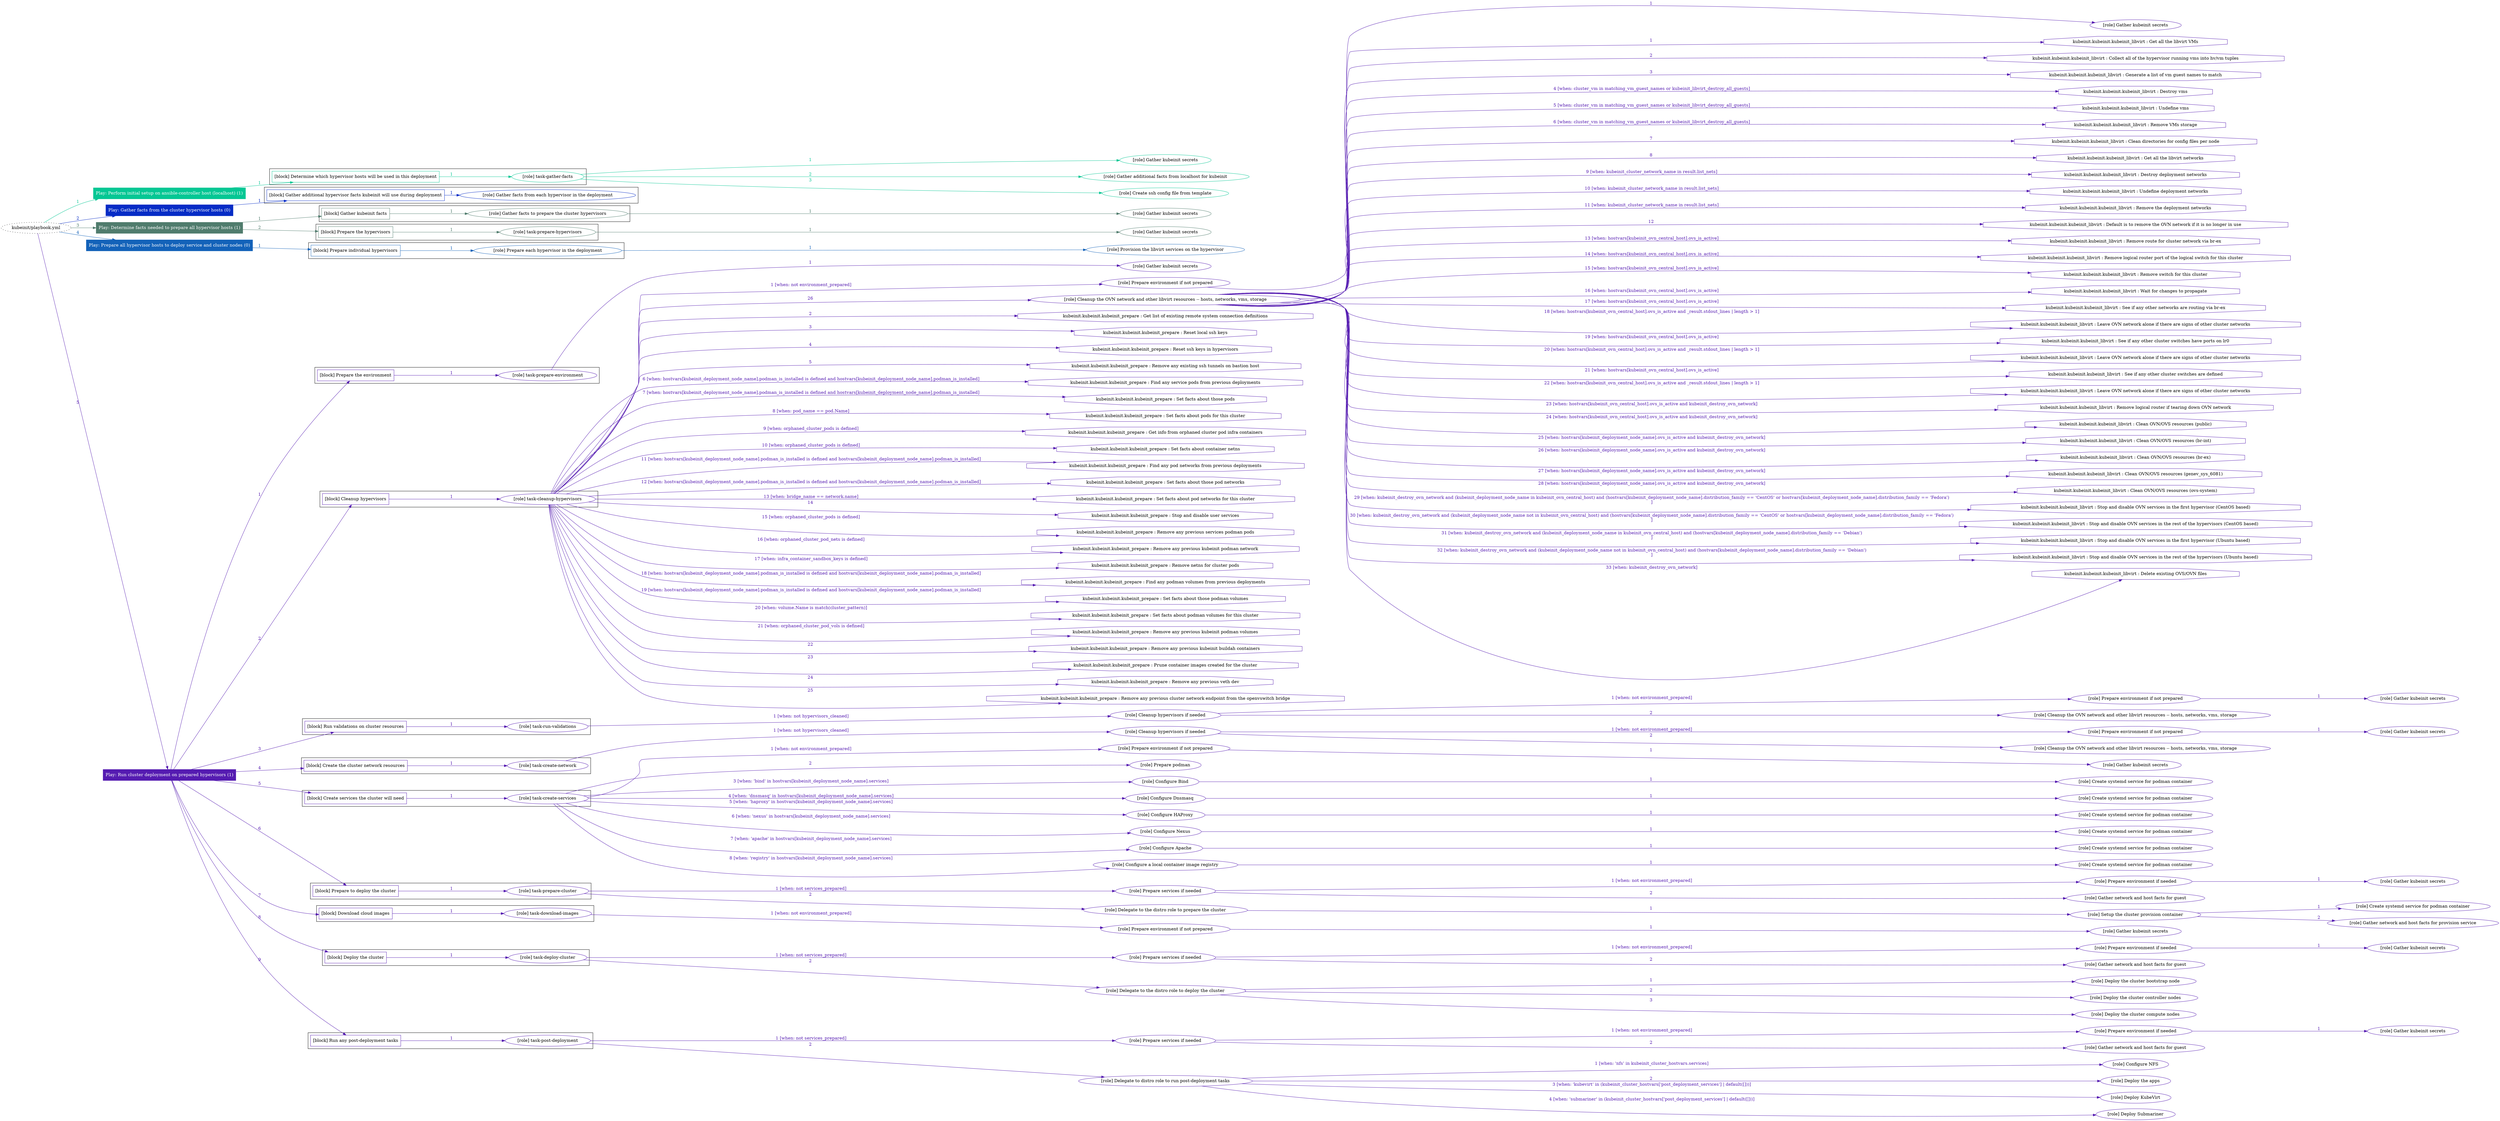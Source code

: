 digraph {
	graph [concentrate=true ordering=in rankdir=LR ratio=fill]
	edge [esep=5 sep=10]
	"kubeinit/playbook.yml" [URL="/home/runner/work/kubeinit/kubeinit/kubeinit/playbook.yml" id=playbook_1ab33a0d style=dotted]
	play_7ca3a3c0 [label="Play: Perform initial setup on ansible-controller host (localhost) (1)" URL="/home/runner/work/kubeinit/kubeinit/kubeinit/playbook.yml" color="#05c794" fontcolor="#ffffff" id=play_7ca3a3c0 shape=box style=filled tooltip=localhost]
	"kubeinit/playbook.yml" -> play_7ca3a3c0 [label="1 " color="#05c794" fontcolor="#05c794" id=edge_c057f672 labeltooltip="1 " tooltip="1 "]
	subgraph "Gather kubeinit secrets" {
		role_f88c4a58 [label="[role] Gather kubeinit secrets" URL="/home/runner/.ansible/collections/ansible_collections/kubeinit/kubeinit/roles/kubeinit_prepare/tasks/build_hypervisors_group.yml" color="#05c794" id=role_f88c4a58 tooltip="Gather kubeinit secrets"]
	}
	subgraph "Gather additional facts from localhost for kubeinit" {
		role_cb602f58 [label="[role] Gather additional facts from localhost for kubeinit" URL="/home/runner/.ansible/collections/ansible_collections/kubeinit/kubeinit/roles/kubeinit_prepare/tasks/build_hypervisors_group.yml" color="#05c794" id=role_cb602f58 tooltip="Gather additional facts from localhost for kubeinit"]
	}
	subgraph "Create ssh config file from template" {
		role_f8a33670 [label="[role] Create ssh config file from template" URL="/home/runner/.ansible/collections/ansible_collections/kubeinit/kubeinit/roles/kubeinit_prepare/tasks/build_hypervisors_group.yml" color="#05c794" id=role_f8a33670 tooltip="Create ssh config file from template"]
	}
	subgraph "task-gather-facts" {
		role_73f742d6 [label="[role] task-gather-facts" URL="/home/runner/work/kubeinit/kubeinit/kubeinit/playbook.yml" color="#05c794" id=role_73f742d6 tooltip="task-gather-facts"]
		role_73f742d6 -> role_f88c4a58 [label="1 " color="#05c794" fontcolor="#05c794" id=edge_a26113bb labeltooltip="1 " tooltip="1 "]
		role_73f742d6 -> role_cb602f58 [label="2 " color="#05c794" fontcolor="#05c794" id=edge_7bd2bd78 labeltooltip="2 " tooltip="2 "]
		role_73f742d6 -> role_f8a33670 [label="3 " color="#05c794" fontcolor="#05c794" id=edge_62542333 labeltooltip="3 " tooltip="3 "]
	}
	subgraph "Play: Perform initial setup on ansible-controller host (localhost) (1)" {
		play_7ca3a3c0 -> block_c213d080 [label=1 color="#05c794" fontcolor="#05c794" id=edge_8163dd52 labeltooltip=1 tooltip=1]
		subgraph cluster_block_c213d080 {
			block_c213d080 [label="[block] Determine which hypervisor hosts will be used in this deployment" URL="/home/runner/work/kubeinit/kubeinit/kubeinit/playbook.yml" color="#05c794" id=block_c213d080 labeltooltip="Determine which hypervisor hosts will be used in this deployment" shape=box tooltip="Determine which hypervisor hosts will be used in this deployment"]
			block_c213d080 -> role_73f742d6 [label="1 " color="#05c794" fontcolor="#05c794" id=edge_a251f2b2 labeltooltip="1 " tooltip="1 "]
		}
	}
	play_a2591f5b [label="Play: Gather facts from the cluster hypervisor hosts (0)" URL="/home/runner/work/kubeinit/kubeinit/kubeinit/playbook.yml" color="#062cc6" fontcolor="#ffffff" id=play_a2591f5b shape=box style=filled tooltip="Play: Gather facts from the cluster hypervisor hosts (0)"]
	"kubeinit/playbook.yml" -> play_a2591f5b [label="2 " color="#062cc6" fontcolor="#062cc6" id=edge_ec596791 labeltooltip="2 " tooltip="2 "]
	subgraph "Gather facts from each hypervisor in the deployment" {
		role_de91a4d5 [label="[role] Gather facts from each hypervisor in the deployment" URL="/home/runner/work/kubeinit/kubeinit/kubeinit/playbook.yml" color="#062cc6" id=role_de91a4d5 tooltip="Gather facts from each hypervisor in the deployment"]
	}
	subgraph "Play: Gather facts from the cluster hypervisor hosts (0)" {
		play_a2591f5b -> block_c4dabda8 [label=1 color="#062cc6" fontcolor="#062cc6" id=edge_fe3b8557 labeltooltip=1 tooltip=1]
		subgraph cluster_block_c4dabda8 {
			block_c4dabda8 [label="[block] Gather additional hypervisor facts kubeinit will use during deployment" URL="/home/runner/work/kubeinit/kubeinit/kubeinit/playbook.yml" color="#062cc6" id=block_c4dabda8 labeltooltip="Gather additional hypervisor facts kubeinit will use during deployment" shape=box tooltip="Gather additional hypervisor facts kubeinit will use during deployment"]
			block_c4dabda8 -> role_de91a4d5 [label="1 " color="#062cc6" fontcolor="#062cc6" id=edge_689b0118 labeltooltip="1 " tooltip="1 "]
		}
	}
	play_718541f8 [label="Play: Determine facts needed to prepare all hypervisor hosts (1)" URL="/home/runner/work/kubeinit/kubeinit/kubeinit/playbook.yml" color="#507c6d" fontcolor="#ffffff" id=play_718541f8 shape=box style=filled tooltip=localhost]
	"kubeinit/playbook.yml" -> play_718541f8 [label="3 " color="#507c6d" fontcolor="#507c6d" id=edge_da9b4ccb labeltooltip="3 " tooltip="3 "]
	subgraph "Gather kubeinit secrets" {
		role_123ecaf6 [label="[role] Gather kubeinit secrets" URL="/home/runner/.ansible/collections/ansible_collections/kubeinit/kubeinit/roles/kubeinit_prepare/tasks/gather_kubeinit_facts.yml" color="#507c6d" id=role_123ecaf6 tooltip="Gather kubeinit secrets"]
	}
	subgraph "Gather facts to prepare the cluster hypervisors" {
		role_385b3f38 [label="[role] Gather facts to prepare the cluster hypervisors" URL="/home/runner/work/kubeinit/kubeinit/kubeinit/playbook.yml" color="#507c6d" id=role_385b3f38 tooltip="Gather facts to prepare the cluster hypervisors"]
		role_385b3f38 -> role_123ecaf6 [label="1 " color="#507c6d" fontcolor="#507c6d" id=edge_f9a0d60e labeltooltip="1 " tooltip="1 "]
	}
	subgraph "Gather kubeinit secrets" {
		role_2aef46f8 [label="[role] Gather kubeinit secrets" URL="/home/runner/.ansible/collections/ansible_collections/kubeinit/kubeinit/roles/kubeinit_prepare/tasks/gather_kubeinit_facts.yml" color="#507c6d" id=role_2aef46f8 tooltip="Gather kubeinit secrets"]
	}
	subgraph "task-prepare-hypervisors" {
		role_b64c5737 [label="[role] task-prepare-hypervisors" URL="/home/runner/work/kubeinit/kubeinit/kubeinit/playbook.yml" color="#507c6d" id=role_b64c5737 tooltip="task-prepare-hypervisors"]
		role_b64c5737 -> role_2aef46f8 [label="1 " color="#507c6d" fontcolor="#507c6d" id=edge_bcc9f403 labeltooltip="1 " tooltip="1 "]
	}
	subgraph "Play: Determine facts needed to prepare all hypervisor hosts (1)" {
		play_718541f8 -> block_9f29e54a [label=1 color="#507c6d" fontcolor="#507c6d" id=edge_871b1e5f labeltooltip=1 tooltip=1]
		subgraph cluster_block_9f29e54a {
			block_9f29e54a [label="[block] Gather kubeinit facts" URL="/home/runner/work/kubeinit/kubeinit/kubeinit/playbook.yml" color="#507c6d" id=block_9f29e54a labeltooltip="Gather kubeinit facts" shape=box tooltip="Gather kubeinit facts"]
			block_9f29e54a -> role_385b3f38 [label="1 " color="#507c6d" fontcolor="#507c6d" id=edge_0f60addd labeltooltip="1 " tooltip="1 "]
		}
		play_718541f8 -> block_65da4867 [label=2 color="#507c6d" fontcolor="#507c6d" id=edge_c438bd1e labeltooltip=2 tooltip=2]
		subgraph cluster_block_65da4867 {
			block_65da4867 [label="[block] Prepare the hypervisors" URL="/home/runner/work/kubeinit/kubeinit/kubeinit/playbook.yml" color="#507c6d" id=block_65da4867 labeltooltip="Prepare the hypervisors" shape=box tooltip="Prepare the hypervisors"]
			block_65da4867 -> role_b64c5737 [label="1 " color="#507c6d" fontcolor="#507c6d" id=edge_585566e4 labeltooltip="1 " tooltip="1 "]
		}
	}
	play_a3ecf9ee [label="Play: Prepare all hypervisor hosts to deploy service and cluster nodes (0)" URL="/home/runner/work/kubeinit/kubeinit/kubeinit/playbook.yml" color="#1362b9" fontcolor="#ffffff" id=play_a3ecf9ee shape=box style=filled tooltip="Play: Prepare all hypervisor hosts to deploy service and cluster nodes (0)"]
	"kubeinit/playbook.yml" -> play_a3ecf9ee [label="4 " color="#1362b9" fontcolor="#1362b9" id=edge_b53c2a25 labeltooltip="4 " tooltip="4 "]
	subgraph "Provision the libvirt services on the hypervisor" {
		role_93241431 [label="[role] Provision the libvirt services on the hypervisor" URL="/home/runner/.ansible/collections/ansible_collections/kubeinit/kubeinit/roles/kubeinit_prepare/tasks/prepare_hypervisor.yml" color="#1362b9" id=role_93241431 tooltip="Provision the libvirt services on the hypervisor"]
	}
	subgraph "Prepare each hypervisor in the deployment" {
		role_9c5d6f0a [label="[role] Prepare each hypervisor in the deployment" URL="/home/runner/work/kubeinit/kubeinit/kubeinit/playbook.yml" color="#1362b9" id=role_9c5d6f0a tooltip="Prepare each hypervisor in the deployment"]
		role_9c5d6f0a -> role_93241431 [label="1 " color="#1362b9" fontcolor="#1362b9" id=edge_9eb075e0 labeltooltip="1 " tooltip="1 "]
	}
	subgraph "Play: Prepare all hypervisor hosts to deploy service and cluster nodes (0)" {
		play_a3ecf9ee -> block_6372e422 [label=1 color="#1362b9" fontcolor="#1362b9" id=edge_1f3f0aae labeltooltip=1 tooltip=1]
		subgraph cluster_block_6372e422 {
			block_6372e422 [label="[block] Prepare individual hypervisors" URL="/home/runner/work/kubeinit/kubeinit/kubeinit/playbook.yml" color="#1362b9" id=block_6372e422 labeltooltip="Prepare individual hypervisors" shape=box tooltip="Prepare individual hypervisors"]
			block_6372e422 -> role_9c5d6f0a [label="1 " color="#1362b9" fontcolor="#1362b9" id=edge_e9d15d59 labeltooltip="1 " tooltip="1 "]
		}
	}
	play_ae6e39ba [label="Play: Run cluster deployment on prepared hypervisors (1)" URL="/home/runner/work/kubeinit/kubeinit/kubeinit/playbook.yml" color="#551bb1" fontcolor="#ffffff" id=play_ae6e39ba shape=box style=filled tooltip=localhost]
	"kubeinit/playbook.yml" -> play_ae6e39ba [label="5 " color="#551bb1" fontcolor="#551bb1" id=edge_36228b1f labeltooltip="5 " tooltip="5 "]
	subgraph "Gather kubeinit secrets" {
		role_baa97828 [label="[role] Gather kubeinit secrets" URL="/home/runner/.ansible/collections/ansible_collections/kubeinit/kubeinit/roles/kubeinit_prepare/tasks/gather_kubeinit_facts.yml" color="#551bb1" id=role_baa97828 tooltip="Gather kubeinit secrets"]
	}
	subgraph "task-prepare-environment" {
		role_848dd4d7 [label="[role] task-prepare-environment" URL="/home/runner/work/kubeinit/kubeinit/kubeinit/playbook.yml" color="#551bb1" id=role_848dd4d7 tooltip="task-prepare-environment"]
		role_848dd4d7 -> role_baa97828 [label="1 " color="#551bb1" fontcolor="#551bb1" id=edge_577ada38 labeltooltip="1 " tooltip="1 "]
	}
	subgraph "Gather kubeinit secrets" {
		role_44fe75de [label="[role] Gather kubeinit secrets" URL="/home/runner/.ansible/collections/ansible_collections/kubeinit/kubeinit/roles/kubeinit_prepare/tasks/gather_kubeinit_facts.yml" color="#551bb1" id=role_44fe75de tooltip="Gather kubeinit secrets"]
	}
	subgraph "Prepare environment if not prepared" {
		role_39801e56 [label="[role] Prepare environment if not prepared" URL="/home/runner/.ansible/collections/ansible_collections/kubeinit/kubeinit/roles/kubeinit_prepare/tasks/cleanup_hypervisors.yml" color="#551bb1" id=role_39801e56 tooltip="Prepare environment if not prepared"]
		role_39801e56 -> role_44fe75de [label="1 " color="#551bb1" fontcolor="#551bb1" id=edge_70936377 labeltooltip="1 " tooltip="1 "]
	}
	subgraph "Cleanup the OVN network and other libvirt resources -- hosts, networks, vms, storage" {
		role_f4edc313 [label="[role] Cleanup the OVN network and other libvirt resources -- hosts, networks, vms, storage" URL="/home/runner/.ansible/collections/ansible_collections/kubeinit/kubeinit/roles/kubeinit_prepare/tasks/cleanup_hypervisors.yml" color="#551bb1" id=role_f4edc313 tooltip="Cleanup the OVN network and other libvirt resources -- hosts, networks, vms, storage"]
		task_e8acdbf5 [label="kubeinit.kubeinit.kubeinit_libvirt : Get all the libvirt VMs" URL="/home/runner/.ansible/collections/ansible_collections/kubeinit/kubeinit/roles/kubeinit_libvirt/tasks/cleanup_libvirt.yml" color="#551bb1" id=task_e8acdbf5 shape=octagon tooltip="kubeinit.kubeinit.kubeinit_libvirt : Get all the libvirt VMs"]
		role_f4edc313 -> task_e8acdbf5 [label="1 " color="#551bb1" fontcolor="#551bb1" id=edge_84e3fbcf labeltooltip="1 " tooltip="1 "]
		task_677072a3 [label="kubeinit.kubeinit.kubeinit_libvirt : Collect all of the hypervisor running vms into hv/vm tuples" URL="/home/runner/.ansible/collections/ansible_collections/kubeinit/kubeinit/roles/kubeinit_libvirt/tasks/cleanup_libvirt.yml" color="#551bb1" id=task_677072a3 shape=octagon tooltip="kubeinit.kubeinit.kubeinit_libvirt : Collect all of the hypervisor running vms into hv/vm tuples"]
		role_f4edc313 -> task_677072a3 [label="2 " color="#551bb1" fontcolor="#551bb1" id=edge_6846e482 labeltooltip="2 " tooltip="2 "]
		task_919576e9 [label="kubeinit.kubeinit.kubeinit_libvirt : Generate a list of vm guest names to match" URL="/home/runner/.ansible/collections/ansible_collections/kubeinit/kubeinit/roles/kubeinit_libvirt/tasks/cleanup_libvirt.yml" color="#551bb1" id=task_919576e9 shape=octagon tooltip="kubeinit.kubeinit.kubeinit_libvirt : Generate a list of vm guest names to match"]
		role_f4edc313 -> task_919576e9 [label="3 " color="#551bb1" fontcolor="#551bb1" id=edge_117daac7 labeltooltip="3 " tooltip="3 "]
		task_477e2798 [label="kubeinit.kubeinit.kubeinit_libvirt : Destroy vms" URL="/home/runner/.ansible/collections/ansible_collections/kubeinit/kubeinit/roles/kubeinit_libvirt/tasks/cleanup_libvirt.yml" color="#551bb1" id=task_477e2798 shape=octagon tooltip="kubeinit.kubeinit.kubeinit_libvirt : Destroy vms"]
		role_f4edc313 -> task_477e2798 [label="4 [when: cluster_vm in matching_vm_guest_names or kubeinit_libvirt_destroy_all_guests]" color="#551bb1" fontcolor="#551bb1" id=edge_dcad2f2c labeltooltip="4 [when: cluster_vm in matching_vm_guest_names or kubeinit_libvirt_destroy_all_guests]" tooltip="4 [when: cluster_vm in matching_vm_guest_names or kubeinit_libvirt_destroy_all_guests]"]
		task_0254fcc6 [label="kubeinit.kubeinit.kubeinit_libvirt : Undefine vms" URL="/home/runner/.ansible/collections/ansible_collections/kubeinit/kubeinit/roles/kubeinit_libvirt/tasks/cleanup_libvirt.yml" color="#551bb1" id=task_0254fcc6 shape=octagon tooltip="kubeinit.kubeinit.kubeinit_libvirt : Undefine vms"]
		role_f4edc313 -> task_0254fcc6 [label="5 [when: cluster_vm in matching_vm_guest_names or kubeinit_libvirt_destroy_all_guests]" color="#551bb1" fontcolor="#551bb1" id=edge_8ea98b07 labeltooltip="5 [when: cluster_vm in matching_vm_guest_names or kubeinit_libvirt_destroy_all_guests]" tooltip="5 [when: cluster_vm in matching_vm_guest_names or kubeinit_libvirt_destroy_all_guests]"]
		task_2de7bcea [label="kubeinit.kubeinit.kubeinit_libvirt : Remove VMs storage" URL="/home/runner/.ansible/collections/ansible_collections/kubeinit/kubeinit/roles/kubeinit_libvirt/tasks/cleanup_libvirt.yml" color="#551bb1" id=task_2de7bcea shape=octagon tooltip="kubeinit.kubeinit.kubeinit_libvirt : Remove VMs storage"]
		role_f4edc313 -> task_2de7bcea [label="6 [when: cluster_vm in matching_vm_guest_names or kubeinit_libvirt_destroy_all_guests]" color="#551bb1" fontcolor="#551bb1" id=edge_31b37c70 labeltooltip="6 [when: cluster_vm in matching_vm_guest_names or kubeinit_libvirt_destroy_all_guests]" tooltip="6 [when: cluster_vm in matching_vm_guest_names or kubeinit_libvirt_destroy_all_guests]"]
		task_a545e70a [label="kubeinit.kubeinit.kubeinit_libvirt : Clean directories for config files per node" URL="/home/runner/.ansible/collections/ansible_collections/kubeinit/kubeinit/roles/kubeinit_libvirt/tasks/cleanup_libvirt.yml" color="#551bb1" id=task_a545e70a shape=octagon tooltip="kubeinit.kubeinit.kubeinit_libvirt : Clean directories for config files per node"]
		role_f4edc313 -> task_a545e70a [label="7 " color="#551bb1" fontcolor="#551bb1" id=edge_f76e301f labeltooltip="7 " tooltip="7 "]
		task_dc14efbf [label="kubeinit.kubeinit.kubeinit_libvirt : Get all the libvirt networks" URL="/home/runner/.ansible/collections/ansible_collections/kubeinit/kubeinit/roles/kubeinit_libvirt/tasks/cleanup_libvirt.yml" color="#551bb1" id=task_dc14efbf shape=octagon tooltip="kubeinit.kubeinit.kubeinit_libvirt : Get all the libvirt networks"]
		role_f4edc313 -> task_dc14efbf [label="8 " color="#551bb1" fontcolor="#551bb1" id=edge_550f213b labeltooltip="8 " tooltip="8 "]
		task_1f44603e [label="kubeinit.kubeinit.kubeinit_libvirt : Destroy deployment networks" URL="/home/runner/.ansible/collections/ansible_collections/kubeinit/kubeinit/roles/kubeinit_libvirt/tasks/cleanup_libvirt.yml" color="#551bb1" id=task_1f44603e shape=octagon tooltip="kubeinit.kubeinit.kubeinit_libvirt : Destroy deployment networks"]
		role_f4edc313 -> task_1f44603e [label="9 [when: kubeinit_cluster_network_name in result.list_nets]" color="#551bb1" fontcolor="#551bb1" id=edge_3a8f91df labeltooltip="9 [when: kubeinit_cluster_network_name in result.list_nets]" tooltip="9 [when: kubeinit_cluster_network_name in result.list_nets]"]
		task_671cb686 [label="kubeinit.kubeinit.kubeinit_libvirt : Undefine deployment networks" URL="/home/runner/.ansible/collections/ansible_collections/kubeinit/kubeinit/roles/kubeinit_libvirt/tasks/cleanup_libvirt.yml" color="#551bb1" id=task_671cb686 shape=octagon tooltip="kubeinit.kubeinit.kubeinit_libvirt : Undefine deployment networks"]
		role_f4edc313 -> task_671cb686 [label="10 [when: kubeinit_cluster_network_name in result.list_nets]" color="#551bb1" fontcolor="#551bb1" id=edge_709777df labeltooltip="10 [when: kubeinit_cluster_network_name in result.list_nets]" tooltip="10 [when: kubeinit_cluster_network_name in result.list_nets]"]
		task_945418d6 [label="kubeinit.kubeinit.kubeinit_libvirt : Remove the deployment networks" URL="/home/runner/.ansible/collections/ansible_collections/kubeinit/kubeinit/roles/kubeinit_libvirt/tasks/cleanup_libvirt.yml" color="#551bb1" id=task_945418d6 shape=octagon tooltip="kubeinit.kubeinit.kubeinit_libvirt : Remove the deployment networks"]
		role_f4edc313 -> task_945418d6 [label="11 [when: kubeinit_cluster_network_name in result.list_nets]" color="#551bb1" fontcolor="#551bb1" id=edge_28ae0d7d labeltooltip="11 [when: kubeinit_cluster_network_name in result.list_nets]" tooltip="11 [when: kubeinit_cluster_network_name in result.list_nets]"]
		task_82345f24 [label="kubeinit.kubeinit.kubeinit_libvirt : Default is to remove the OVN network if it is no longer in use" URL="/home/runner/.ansible/collections/ansible_collections/kubeinit/kubeinit/roles/kubeinit_libvirt/tasks/cleanup_libvirt.yml" color="#551bb1" id=task_82345f24 shape=octagon tooltip="kubeinit.kubeinit.kubeinit_libvirt : Default is to remove the OVN network if it is no longer in use"]
		role_f4edc313 -> task_82345f24 [label="12 " color="#551bb1" fontcolor="#551bb1" id=edge_1bd46465 labeltooltip="12 " tooltip="12 "]
		task_cc98f0d4 [label="kubeinit.kubeinit.kubeinit_libvirt : Remove route for cluster network via br-ex" URL="/home/runner/.ansible/collections/ansible_collections/kubeinit/kubeinit/roles/kubeinit_libvirt/tasks/cleanup_libvirt.yml" color="#551bb1" id=task_cc98f0d4 shape=octagon tooltip="kubeinit.kubeinit.kubeinit_libvirt : Remove route for cluster network via br-ex"]
		role_f4edc313 -> task_cc98f0d4 [label="13 [when: hostvars[kubeinit_ovn_central_host].ovs_is_active]" color="#551bb1" fontcolor="#551bb1" id=edge_a1182372 labeltooltip="13 [when: hostvars[kubeinit_ovn_central_host].ovs_is_active]" tooltip="13 [when: hostvars[kubeinit_ovn_central_host].ovs_is_active]"]
		task_cec30578 [label="kubeinit.kubeinit.kubeinit_libvirt : Remove logical router port of the logical switch for this cluster" URL="/home/runner/.ansible/collections/ansible_collections/kubeinit/kubeinit/roles/kubeinit_libvirt/tasks/cleanup_libvirt.yml" color="#551bb1" id=task_cec30578 shape=octagon tooltip="kubeinit.kubeinit.kubeinit_libvirt : Remove logical router port of the logical switch for this cluster"]
		role_f4edc313 -> task_cec30578 [label="14 [when: hostvars[kubeinit_ovn_central_host].ovs_is_active]" color="#551bb1" fontcolor="#551bb1" id=edge_45cce6ea labeltooltip="14 [when: hostvars[kubeinit_ovn_central_host].ovs_is_active]" tooltip="14 [when: hostvars[kubeinit_ovn_central_host].ovs_is_active]"]
		task_3cdb58dc [label="kubeinit.kubeinit.kubeinit_libvirt : Remove switch for this cluster" URL="/home/runner/.ansible/collections/ansible_collections/kubeinit/kubeinit/roles/kubeinit_libvirt/tasks/cleanup_libvirt.yml" color="#551bb1" id=task_3cdb58dc shape=octagon tooltip="kubeinit.kubeinit.kubeinit_libvirt : Remove switch for this cluster"]
		role_f4edc313 -> task_3cdb58dc [label="15 [when: hostvars[kubeinit_ovn_central_host].ovs_is_active]" color="#551bb1" fontcolor="#551bb1" id=edge_e45f839e labeltooltip="15 [when: hostvars[kubeinit_ovn_central_host].ovs_is_active]" tooltip="15 [when: hostvars[kubeinit_ovn_central_host].ovs_is_active]"]
		task_bbf693cf [label="kubeinit.kubeinit.kubeinit_libvirt : Wait for changes to propagate" URL="/home/runner/.ansible/collections/ansible_collections/kubeinit/kubeinit/roles/kubeinit_libvirt/tasks/cleanup_libvirt.yml" color="#551bb1" id=task_bbf693cf shape=octagon tooltip="kubeinit.kubeinit.kubeinit_libvirt : Wait for changes to propagate"]
		role_f4edc313 -> task_bbf693cf [label="16 [when: hostvars[kubeinit_ovn_central_host].ovs_is_active]" color="#551bb1" fontcolor="#551bb1" id=edge_d759dd07 labeltooltip="16 [when: hostvars[kubeinit_ovn_central_host].ovs_is_active]" tooltip="16 [when: hostvars[kubeinit_ovn_central_host].ovs_is_active]"]
		task_2c0e9af1 [label="kubeinit.kubeinit.kubeinit_libvirt : See if any other networks are routing via br-ex" URL="/home/runner/.ansible/collections/ansible_collections/kubeinit/kubeinit/roles/kubeinit_libvirt/tasks/cleanup_libvirt.yml" color="#551bb1" id=task_2c0e9af1 shape=octagon tooltip="kubeinit.kubeinit.kubeinit_libvirt : See if any other networks are routing via br-ex"]
		role_f4edc313 -> task_2c0e9af1 [label="17 [when: hostvars[kubeinit_ovn_central_host].ovs_is_active]" color="#551bb1" fontcolor="#551bb1" id=edge_40565048 labeltooltip="17 [when: hostvars[kubeinit_ovn_central_host].ovs_is_active]" tooltip="17 [when: hostvars[kubeinit_ovn_central_host].ovs_is_active]"]
		task_f45d7dad [label="kubeinit.kubeinit.kubeinit_libvirt : Leave OVN network alone if there are signs of other cluster networks" URL="/home/runner/.ansible/collections/ansible_collections/kubeinit/kubeinit/roles/kubeinit_libvirt/tasks/cleanup_libvirt.yml" color="#551bb1" id=task_f45d7dad shape=octagon tooltip="kubeinit.kubeinit.kubeinit_libvirt : Leave OVN network alone if there are signs of other cluster networks"]
		role_f4edc313 -> task_f45d7dad [label="18 [when: hostvars[kubeinit_ovn_central_host].ovs_is_active and _result.stdout_lines | length > 1]" color="#551bb1" fontcolor="#551bb1" id=edge_80526f70 labeltooltip="18 [when: hostvars[kubeinit_ovn_central_host].ovs_is_active and _result.stdout_lines | length > 1]" tooltip="18 [when: hostvars[kubeinit_ovn_central_host].ovs_is_active and _result.stdout_lines | length > 1]"]
		task_80bc95e9 [label="kubeinit.kubeinit.kubeinit_libvirt : See if any other cluster switches have ports on lr0" URL="/home/runner/.ansible/collections/ansible_collections/kubeinit/kubeinit/roles/kubeinit_libvirt/tasks/cleanup_libvirt.yml" color="#551bb1" id=task_80bc95e9 shape=octagon tooltip="kubeinit.kubeinit.kubeinit_libvirt : See if any other cluster switches have ports on lr0"]
		role_f4edc313 -> task_80bc95e9 [label="19 [when: hostvars[kubeinit_ovn_central_host].ovs_is_active]" color="#551bb1" fontcolor="#551bb1" id=edge_ad78fa5e labeltooltip="19 [when: hostvars[kubeinit_ovn_central_host].ovs_is_active]" tooltip="19 [when: hostvars[kubeinit_ovn_central_host].ovs_is_active]"]
		task_9b701890 [label="kubeinit.kubeinit.kubeinit_libvirt : Leave OVN network alone if there are signs of other cluster networks" URL="/home/runner/.ansible/collections/ansible_collections/kubeinit/kubeinit/roles/kubeinit_libvirt/tasks/cleanup_libvirt.yml" color="#551bb1" id=task_9b701890 shape=octagon tooltip="kubeinit.kubeinit.kubeinit_libvirt : Leave OVN network alone if there are signs of other cluster networks"]
		role_f4edc313 -> task_9b701890 [label="20 [when: hostvars[kubeinit_ovn_central_host].ovs_is_active and _result.stdout_lines | length > 1]" color="#551bb1" fontcolor="#551bb1" id=edge_a43e155a labeltooltip="20 [when: hostvars[kubeinit_ovn_central_host].ovs_is_active and _result.stdout_lines | length > 1]" tooltip="20 [when: hostvars[kubeinit_ovn_central_host].ovs_is_active and _result.stdout_lines | length > 1]"]
		task_2811806b [label="kubeinit.kubeinit.kubeinit_libvirt : See if any other cluster switches are defined" URL="/home/runner/.ansible/collections/ansible_collections/kubeinit/kubeinit/roles/kubeinit_libvirt/tasks/cleanup_libvirt.yml" color="#551bb1" id=task_2811806b shape=octagon tooltip="kubeinit.kubeinit.kubeinit_libvirt : See if any other cluster switches are defined"]
		role_f4edc313 -> task_2811806b [label="21 [when: hostvars[kubeinit_ovn_central_host].ovs_is_active]" color="#551bb1" fontcolor="#551bb1" id=edge_0be4d0b0 labeltooltip="21 [when: hostvars[kubeinit_ovn_central_host].ovs_is_active]" tooltip="21 [when: hostvars[kubeinit_ovn_central_host].ovs_is_active]"]
		task_5896d10b [label="kubeinit.kubeinit.kubeinit_libvirt : Leave OVN network alone if there are signs of other cluster networks" URL="/home/runner/.ansible/collections/ansible_collections/kubeinit/kubeinit/roles/kubeinit_libvirt/tasks/cleanup_libvirt.yml" color="#551bb1" id=task_5896d10b shape=octagon tooltip="kubeinit.kubeinit.kubeinit_libvirt : Leave OVN network alone if there are signs of other cluster networks"]
		role_f4edc313 -> task_5896d10b [label="22 [when: hostvars[kubeinit_ovn_central_host].ovs_is_active and _result.stdout_lines | length > 1]" color="#551bb1" fontcolor="#551bb1" id=edge_be49ac40 labeltooltip="22 [when: hostvars[kubeinit_ovn_central_host].ovs_is_active and _result.stdout_lines | length > 1]" tooltip="22 [when: hostvars[kubeinit_ovn_central_host].ovs_is_active and _result.stdout_lines | length > 1]"]
		task_e687a633 [label="kubeinit.kubeinit.kubeinit_libvirt : Remove logical router if tearing down OVN network" URL="/home/runner/.ansible/collections/ansible_collections/kubeinit/kubeinit/roles/kubeinit_libvirt/tasks/cleanup_libvirt.yml" color="#551bb1" id=task_e687a633 shape=octagon tooltip="kubeinit.kubeinit.kubeinit_libvirt : Remove logical router if tearing down OVN network"]
		role_f4edc313 -> task_e687a633 [label="23 [when: hostvars[kubeinit_ovn_central_host].ovs_is_active and kubeinit_destroy_ovn_network]" color="#551bb1" fontcolor="#551bb1" id=edge_0dcf5172 labeltooltip="23 [when: hostvars[kubeinit_ovn_central_host].ovs_is_active and kubeinit_destroy_ovn_network]" tooltip="23 [when: hostvars[kubeinit_ovn_central_host].ovs_is_active and kubeinit_destroy_ovn_network]"]
		task_4829f5b6 [label="kubeinit.kubeinit.kubeinit_libvirt : Clean OVN/OVS resources (public)" URL="/home/runner/.ansible/collections/ansible_collections/kubeinit/kubeinit/roles/kubeinit_libvirt/tasks/cleanup_libvirt.yml" color="#551bb1" id=task_4829f5b6 shape=octagon tooltip="kubeinit.kubeinit.kubeinit_libvirt : Clean OVN/OVS resources (public)"]
		role_f4edc313 -> task_4829f5b6 [label="24 [when: hostvars[kubeinit_ovn_central_host].ovs_is_active and kubeinit_destroy_ovn_network]" color="#551bb1" fontcolor="#551bb1" id=edge_74dc68b2 labeltooltip="24 [when: hostvars[kubeinit_ovn_central_host].ovs_is_active and kubeinit_destroy_ovn_network]" tooltip="24 [when: hostvars[kubeinit_ovn_central_host].ovs_is_active and kubeinit_destroy_ovn_network]"]
		task_bf18b1da [label="kubeinit.kubeinit.kubeinit_libvirt : Clean OVN/OVS resources (br-int)" URL="/home/runner/.ansible/collections/ansible_collections/kubeinit/kubeinit/roles/kubeinit_libvirt/tasks/cleanup_libvirt.yml" color="#551bb1" id=task_bf18b1da shape=octagon tooltip="kubeinit.kubeinit.kubeinit_libvirt : Clean OVN/OVS resources (br-int)"]
		role_f4edc313 -> task_bf18b1da [label="25 [when: hostvars[kubeinit_deployment_node_name].ovs_is_active and kubeinit_destroy_ovn_network]" color="#551bb1" fontcolor="#551bb1" id=edge_f89789ab labeltooltip="25 [when: hostvars[kubeinit_deployment_node_name].ovs_is_active and kubeinit_destroy_ovn_network]" tooltip="25 [when: hostvars[kubeinit_deployment_node_name].ovs_is_active and kubeinit_destroy_ovn_network]"]
		task_5326df2c [label="kubeinit.kubeinit.kubeinit_libvirt : Clean OVN/OVS resources (br-ex)" URL="/home/runner/.ansible/collections/ansible_collections/kubeinit/kubeinit/roles/kubeinit_libvirt/tasks/cleanup_libvirt.yml" color="#551bb1" id=task_5326df2c shape=octagon tooltip="kubeinit.kubeinit.kubeinit_libvirt : Clean OVN/OVS resources (br-ex)"]
		role_f4edc313 -> task_5326df2c [label="26 [when: hostvars[kubeinit_deployment_node_name].ovs_is_active and kubeinit_destroy_ovn_network]" color="#551bb1" fontcolor="#551bb1" id=edge_2b137a3e labeltooltip="26 [when: hostvars[kubeinit_deployment_node_name].ovs_is_active and kubeinit_destroy_ovn_network]" tooltip="26 [when: hostvars[kubeinit_deployment_node_name].ovs_is_active and kubeinit_destroy_ovn_network]"]
		task_ada0987c [label="kubeinit.kubeinit.kubeinit_libvirt : Clean OVN/OVS resources (genev_sys_6081)" URL="/home/runner/.ansible/collections/ansible_collections/kubeinit/kubeinit/roles/kubeinit_libvirt/tasks/cleanup_libvirt.yml" color="#551bb1" id=task_ada0987c shape=octagon tooltip="kubeinit.kubeinit.kubeinit_libvirt : Clean OVN/OVS resources (genev_sys_6081)"]
		role_f4edc313 -> task_ada0987c [label="27 [when: hostvars[kubeinit_deployment_node_name].ovs_is_active and kubeinit_destroy_ovn_network]" color="#551bb1" fontcolor="#551bb1" id=edge_5ebb4187 labeltooltip="27 [when: hostvars[kubeinit_deployment_node_name].ovs_is_active and kubeinit_destroy_ovn_network]" tooltip="27 [when: hostvars[kubeinit_deployment_node_name].ovs_is_active and kubeinit_destroy_ovn_network]"]
		task_a861d04b [label="kubeinit.kubeinit.kubeinit_libvirt : Clean OVN/OVS resources (ovs-system)" URL="/home/runner/.ansible/collections/ansible_collections/kubeinit/kubeinit/roles/kubeinit_libvirt/tasks/cleanup_libvirt.yml" color="#551bb1" id=task_a861d04b shape=octagon tooltip="kubeinit.kubeinit.kubeinit_libvirt : Clean OVN/OVS resources (ovs-system)"]
		role_f4edc313 -> task_a861d04b [label="28 [when: hostvars[kubeinit_deployment_node_name].ovs_is_active and kubeinit_destroy_ovn_network]" color="#551bb1" fontcolor="#551bb1" id=edge_52d056e4 labeltooltip="28 [when: hostvars[kubeinit_deployment_node_name].ovs_is_active and kubeinit_destroy_ovn_network]" tooltip="28 [when: hostvars[kubeinit_deployment_node_name].ovs_is_active and kubeinit_destroy_ovn_network]"]
		task_10f234f0 [label="kubeinit.kubeinit.kubeinit_libvirt : Stop and disable OVN services in the first hypervisor (CentOS based)" URL="/home/runner/.ansible/collections/ansible_collections/kubeinit/kubeinit/roles/kubeinit_libvirt/tasks/cleanup_libvirt.yml" color="#551bb1" id=task_10f234f0 shape=octagon tooltip="kubeinit.kubeinit.kubeinit_libvirt : Stop and disable OVN services in the first hypervisor (CentOS based)"]
		role_f4edc313 -> task_10f234f0 [label="29 [when: kubeinit_destroy_ovn_network and (kubeinit_deployment_node_name in kubeinit_ovn_central_host) and (hostvars[kubeinit_deployment_node_name].distribution_family == 'CentOS' or hostvars[kubeinit_deployment_node_name].distribution_family == 'Fedora')
]" color="#551bb1" fontcolor="#551bb1" id=edge_faecc6d1 labeltooltip="29 [when: kubeinit_destroy_ovn_network and (kubeinit_deployment_node_name in kubeinit_ovn_central_host) and (hostvars[kubeinit_deployment_node_name].distribution_family == 'CentOS' or hostvars[kubeinit_deployment_node_name].distribution_family == 'Fedora')
]" tooltip="29 [when: kubeinit_destroy_ovn_network and (kubeinit_deployment_node_name in kubeinit_ovn_central_host) and (hostvars[kubeinit_deployment_node_name].distribution_family == 'CentOS' or hostvars[kubeinit_deployment_node_name].distribution_family == 'Fedora')
]"]
		task_874804dc [label="kubeinit.kubeinit.kubeinit_libvirt : Stop and disable OVN services in the rest of the hypervisors (CentOS based)" URL="/home/runner/.ansible/collections/ansible_collections/kubeinit/kubeinit/roles/kubeinit_libvirt/tasks/cleanup_libvirt.yml" color="#551bb1" id=task_874804dc shape=octagon tooltip="kubeinit.kubeinit.kubeinit_libvirt : Stop and disable OVN services in the rest of the hypervisors (CentOS based)"]
		role_f4edc313 -> task_874804dc [label="30 [when: kubeinit_destroy_ovn_network and (kubeinit_deployment_node_name not in kubeinit_ovn_central_host) and (hostvars[kubeinit_deployment_node_name].distribution_family == 'CentOS' or hostvars[kubeinit_deployment_node_name].distribution_family == 'Fedora')
]" color="#551bb1" fontcolor="#551bb1" id=edge_9555cdf7 labeltooltip="30 [when: kubeinit_destroy_ovn_network and (kubeinit_deployment_node_name not in kubeinit_ovn_central_host) and (hostvars[kubeinit_deployment_node_name].distribution_family == 'CentOS' or hostvars[kubeinit_deployment_node_name].distribution_family == 'Fedora')
]" tooltip="30 [when: kubeinit_destroy_ovn_network and (kubeinit_deployment_node_name not in kubeinit_ovn_central_host) and (hostvars[kubeinit_deployment_node_name].distribution_family == 'CentOS' or hostvars[kubeinit_deployment_node_name].distribution_family == 'Fedora')
]"]
		task_df43f4ef [label="kubeinit.kubeinit.kubeinit_libvirt : Stop and disable OVN services in the first hypervisor (Ubuntu based)" URL="/home/runner/.ansible/collections/ansible_collections/kubeinit/kubeinit/roles/kubeinit_libvirt/tasks/cleanup_libvirt.yml" color="#551bb1" id=task_df43f4ef shape=octagon tooltip="kubeinit.kubeinit.kubeinit_libvirt : Stop and disable OVN services in the first hypervisor (Ubuntu based)"]
		role_f4edc313 -> task_df43f4ef [label="31 [when: kubeinit_destroy_ovn_network and (kubeinit_deployment_node_name in kubeinit_ovn_central_host) and (hostvars[kubeinit_deployment_node_name].distribution_family == 'Debian')
]" color="#551bb1" fontcolor="#551bb1" id=edge_96868c64 labeltooltip="31 [when: kubeinit_destroy_ovn_network and (kubeinit_deployment_node_name in kubeinit_ovn_central_host) and (hostvars[kubeinit_deployment_node_name].distribution_family == 'Debian')
]" tooltip="31 [when: kubeinit_destroy_ovn_network and (kubeinit_deployment_node_name in kubeinit_ovn_central_host) and (hostvars[kubeinit_deployment_node_name].distribution_family == 'Debian')
]"]
		task_894f6385 [label="kubeinit.kubeinit.kubeinit_libvirt : Stop and disable OVN services in the rest of the hypervisors (Ubuntu based)" URL="/home/runner/.ansible/collections/ansible_collections/kubeinit/kubeinit/roles/kubeinit_libvirt/tasks/cleanup_libvirt.yml" color="#551bb1" id=task_894f6385 shape=octagon tooltip="kubeinit.kubeinit.kubeinit_libvirt : Stop and disable OVN services in the rest of the hypervisors (Ubuntu based)"]
		role_f4edc313 -> task_894f6385 [label="32 [when: kubeinit_destroy_ovn_network and (kubeinit_deployment_node_name not in kubeinit_ovn_central_host) and (hostvars[kubeinit_deployment_node_name].distribution_family == 'Debian')
]" color="#551bb1" fontcolor="#551bb1" id=edge_d07ad373 labeltooltip="32 [when: kubeinit_destroy_ovn_network and (kubeinit_deployment_node_name not in kubeinit_ovn_central_host) and (hostvars[kubeinit_deployment_node_name].distribution_family == 'Debian')
]" tooltip="32 [when: kubeinit_destroy_ovn_network and (kubeinit_deployment_node_name not in kubeinit_ovn_central_host) and (hostvars[kubeinit_deployment_node_name].distribution_family == 'Debian')
]"]
		task_7a3be777 [label="kubeinit.kubeinit.kubeinit_libvirt : Delete existing OVS/OVN files" URL="/home/runner/.ansible/collections/ansible_collections/kubeinit/kubeinit/roles/kubeinit_libvirt/tasks/cleanup_libvirt.yml" color="#551bb1" id=task_7a3be777 shape=octagon tooltip="kubeinit.kubeinit.kubeinit_libvirt : Delete existing OVS/OVN files"]
		role_f4edc313 -> task_7a3be777 [label="33 [when: kubeinit_destroy_ovn_network]" color="#551bb1" fontcolor="#551bb1" id=edge_44dee938 labeltooltip="33 [when: kubeinit_destroy_ovn_network]" tooltip="33 [when: kubeinit_destroy_ovn_network]"]
	}
	subgraph "task-cleanup-hypervisors" {
		role_f81a334a [label="[role] task-cleanup-hypervisors" URL="/home/runner/work/kubeinit/kubeinit/kubeinit/playbook.yml" color="#551bb1" id=role_f81a334a tooltip="task-cleanup-hypervisors"]
		role_f81a334a -> role_39801e56 [label="1 [when: not environment_prepared]" color="#551bb1" fontcolor="#551bb1" id=edge_e7cf32dd labeltooltip="1 [when: not environment_prepared]" tooltip="1 [when: not environment_prepared]"]
		task_545ce0ab [label="kubeinit.kubeinit.kubeinit_prepare : Get list of existing remote system connection definitions" URL="/home/runner/.ansible/collections/ansible_collections/kubeinit/kubeinit/roles/kubeinit_prepare/tasks/cleanup_hypervisors.yml" color="#551bb1" id=task_545ce0ab shape=octagon tooltip="kubeinit.kubeinit.kubeinit_prepare : Get list of existing remote system connection definitions"]
		role_f81a334a -> task_545ce0ab [label="2 " color="#551bb1" fontcolor="#551bb1" id=edge_8896a380 labeltooltip="2 " tooltip="2 "]
		task_4248d435 [label="kubeinit.kubeinit.kubeinit_prepare : Reset local ssh keys" URL="/home/runner/.ansible/collections/ansible_collections/kubeinit/kubeinit/roles/kubeinit_prepare/tasks/cleanup_hypervisors.yml" color="#551bb1" id=task_4248d435 shape=octagon tooltip="kubeinit.kubeinit.kubeinit_prepare : Reset local ssh keys"]
		role_f81a334a -> task_4248d435 [label="3 " color="#551bb1" fontcolor="#551bb1" id=edge_e9e3e5b2 labeltooltip="3 " tooltip="3 "]
		task_edf6f8d1 [label="kubeinit.kubeinit.kubeinit_prepare : Reset ssh keys in hypervisors" URL="/home/runner/.ansible/collections/ansible_collections/kubeinit/kubeinit/roles/kubeinit_prepare/tasks/cleanup_hypervisors.yml" color="#551bb1" id=task_edf6f8d1 shape=octagon tooltip="kubeinit.kubeinit.kubeinit_prepare : Reset ssh keys in hypervisors"]
		role_f81a334a -> task_edf6f8d1 [label="4 " color="#551bb1" fontcolor="#551bb1" id=edge_da11cb94 labeltooltip="4 " tooltip="4 "]
		task_7820b8ad [label="kubeinit.kubeinit.kubeinit_prepare : Remove any existing ssh tunnels on bastion host" URL="/home/runner/.ansible/collections/ansible_collections/kubeinit/kubeinit/roles/kubeinit_prepare/tasks/cleanup_hypervisors.yml" color="#551bb1" id=task_7820b8ad shape=octagon tooltip="kubeinit.kubeinit.kubeinit_prepare : Remove any existing ssh tunnels on bastion host"]
		role_f81a334a -> task_7820b8ad [label="5 " color="#551bb1" fontcolor="#551bb1" id=edge_949dbed5 labeltooltip="5 " tooltip="5 "]
		task_e61b3089 [label="kubeinit.kubeinit.kubeinit_prepare : Find any service pods from previous deployments" URL="/home/runner/.ansible/collections/ansible_collections/kubeinit/kubeinit/roles/kubeinit_prepare/tasks/cleanup_hypervisors.yml" color="#551bb1" id=task_e61b3089 shape=octagon tooltip="kubeinit.kubeinit.kubeinit_prepare : Find any service pods from previous deployments"]
		role_f81a334a -> task_e61b3089 [label="6 [when: hostvars[kubeinit_deployment_node_name].podman_is_installed is defined and hostvars[kubeinit_deployment_node_name].podman_is_installed]" color="#551bb1" fontcolor="#551bb1" id=edge_8ee2bdc1 labeltooltip="6 [when: hostvars[kubeinit_deployment_node_name].podman_is_installed is defined and hostvars[kubeinit_deployment_node_name].podman_is_installed]" tooltip="6 [when: hostvars[kubeinit_deployment_node_name].podman_is_installed is defined and hostvars[kubeinit_deployment_node_name].podman_is_installed]"]
		task_dd42a318 [label="kubeinit.kubeinit.kubeinit_prepare : Set facts about those pods" URL="/home/runner/.ansible/collections/ansible_collections/kubeinit/kubeinit/roles/kubeinit_prepare/tasks/cleanup_hypervisors.yml" color="#551bb1" id=task_dd42a318 shape=octagon tooltip="kubeinit.kubeinit.kubeinit_prepare : Set facts about those pods"]
		role_f81a334a -> task_dd42a318 [label="7 [when: hostvars[kubeinit_deployment_node_name].podman_is_installed is defined and hostvars[kubeinit_deployment_node_name].podman_is_installed]" color="#551bb1" fontcolor="#551bb1" id=edge_4c885b27 labeltooltip="7 [when: hostvars[kubeinit_deployment_node_name].podman_is_installed is defined and hostvars[kubeinit_deployment_node_name].podman_is_installed]" tooltip="7 [when: hostvars[kubeinit_deployment_node_name].podman_is_installed is defined and hostvars[kubeinit_deployment_node_name].podman_is_installed]"]
		task_fe6879a8 [label="kubeinit.kubeinit.kubeinit_prepare : Set facts about pods for this cluster" URL="/home/runner/.ansible/collections/ansible_collections/kubeinit/kubeinit/roles/kubeinit_prepare/tasks/cleanup_hypervisors.yml" color="#551bb1" id=task_fe6879a8 shape=octagon tooltip="kubeinit.kubeinit.kubeinit_prepare : Set facts about pods for this cluster"]
		role_f81a334a -> task_fe6879a8 [label="8 [when: pod_name == pod.Name]" color="#551bb1" fontcolor="#551bb1" id=edge_821dce0b labeltooltip="8 [when: pod_name == pod.Name]" tooltip="8 [when: pod_name == pod.Name]"]
		task_92f78d5e [label="kubeinit.kubeinit.kubeinit_prepare : Get info from orphaned cluster pod infra containers" URL="/home/runner/.ansible/collections/ansible_collections/kubeinit/kubeinit/roles/kubeinit_prepare/tasks/cleanup_hypervisors.yml" color="#551bb1" id=task_92f78d5e shape=octagon tooltip="kubeinit.kubeinit.kubeinit_prepare : Get info from orphaned cluster pod infra containers"]
		role_f81a334a -> task_92f78d5e [label="9 [when: orphaned_cluster_pods is defined]" color="#551bb1" fontcolor="#551bb1" id=edge_8efa43c5 labeltooltip="9 [when: orphaned_cluster_pods is defined]" tooltip="9 [when: orphaned_cluster_pods is defined]"]
		task_f3df6a7a [label="kubeinit.kubeinit.kubeinit_prepare : Set facts about container netns" URL="/home/runner/.ansible/collections/ansible_collections/kubeinit/kubeinit/roles/kubeinit_prepare/tasks/cleanup_hypervisors.yml" color="#551bb1" id=task_f3df6a7a shape=octagon tooltip="kubeinit.kubeinit.kubeinit_prepare : Set facts about container netns"]
		role_f81a334a -> task_f3df6a7a [label="10 [when: orphaned_cluster_pods is defined]" color="#551bb1" fontcolor="#551bb1" id=edge_dfef7835 labeltooltip="10 [when: orphaned_cluster_pods is defined]" tooltip="10 [when: orphaned_cluster_pods is defined]"]
		task_105a70b2 [label="kubeinit.kubeinit.kubeinit_prepare : Find any pod networks from previous deployments" URL="/home/runner/.ansible/collections/ansible_collections/kubeinit/kubeinit/roles/kubeinit_prepare/tasks/cleanup_hypervisors.yml" color="#551bb1" id=task_105a70b2 shape=octagon tooltip="kubeinit.kubeinit.kubeinit_prepare : Find any pod networks from previous deployments"]
		role_f81a334a -> task_105a70b2 [label="11 [when: hostvars[kubeinit_deployment_node_name].podman_is_installed is defined and hostvars[kubeinit_deployment_node_name].podman_is_installed]" color="#551bb1" fontcolor="#551bb1" id=edge_8b3e05b9 labeltooltip="11 [when: hostvars[kubeinit_deployment_node_name].podman_is_installed is defined and hostvars[kubeinit_deployment_node_name].podman_is_installed]" tooltip="11 [when: hostvars[kubeinit_deployment_node_name].podman_is_installed is defined and hostvars[kubeinit_deployment_node_name].podman_is_installed]"]
		task_b11bf93a [label="kubeinit.kubeinit.kubeinit_prepare : Set facts about those pod networks" URL="/home/runner/.ansible/collections/ansible_collections/kubeinit/kubeinit/roles/kubeinit_prepare/tasks/cleanup_hypervisors.yml" color="#551bb1" id=task_b11bf93a shape=octagon tooltip="kubeinit.kubeinit.kubeinit_prepare : Set facts about those pod networks"]
		role_f81a334a -> task_b11bf93a [label="12 [when: hostvars[kubeinit_deployment_node_name].podman_is_installed is defined and hostvars[kubeinit_deployment_node_name].podman_is_installed]" color="#551bb1" fontcolor="#551bb1" id=edge_7c317a71 labeltooltip="12 [when: hostvars[kubeinit_deployment_node_name].podman_is_installed is defined and hostvars[kubeinit_deployment_node_name].podman_is_installed]" tooltip="12 [when: hostvars[kubeinit_deployment_node_name].podman_is_installed is defined and hostvars[kubeinit_deployment_node_name].podman_is_installed]"]
		task_d076d4f5 [label="kubeinit.kubeinit.kubeinit_prepare : Set facts about pod networks for this cluster" URL="/home/runner/.ansible/collections/ansible_collections/kubeinit/kubeinit/roles/kubeinit_prepare/tasks/cleanup_hypervisors.yml" color="#551bb1" id=task_d076d4f5 shape=octagon tooltip="kubeinit.kubeinit.kubeinit_prepare : Set facts about pod networks for this cluster"]
		role_f81a334a -> task_d076d4f5 [label="13 [when: bridge_name == network.name]" color="#551bb1" fontcolor="#551bb1" id=edge_6ad5b0d9 labeltooltip="13 [when: bridge_name == network.name]" tooltip="13 [when: bridge_name == network.name]"]
		task_2c76a63e [label="kubeinit.kubeinit.kubeinit_prepare : Stop and disable user services" URL="/home/runner/.ansible/collections/ansible_collections/kubeinit/kubeinit/roles/kubeinit_prepare/tasks/cleanup_hypervisors.yml" color="#551bb1" id=task_2c76a63e shape=octagon tooltip="kubeinit.kubeinit.kubeinit_prepare : Stop and disable user services"]
		role_f81a334a -> task_2c76a63e [label="14 " color="#551bb1" fontcolor="#551bb1" id=edge_55179523 labeltooltip="14 " tooltip="14 "]
		task_4cfb9260 [label="kubeinit.kubeinit.kubeinit_prepare : Remove any previous services podman pods" URL="/home/runner/.ansible/collections/ansible_collections/kubeinit/kubeinit/roles/kubeinit_prepare/tasks/cleanup_hypervisors.yml" color="#551bb1" id=task_4cfb9260 shape=octagon tooltip="kubeinit.kubeinit.kubeinit_prepare : Remove any previous services podman pods"]
		role_f81a334a -> task_4cfb9260 [label="15 [when: orphaned_cluster_pods is defined]" color="#551bb1" fontcolor="#551bb1" id=edge_67b5f0e3 labeltooltip="15 [when: orphaned_cluster_pods is defined]" tooltip="15 [when: orphaned_cluster_pods is defined]"]
		task_50237778 [label="kubeinit.kubeinit.kubeinit_prepare : Remove any previous kubeinit podman network" URL="/home/runner/.ansible/collections/ansible_collections/kubeinit/kubeinit/roles/kubeinit_prepare/tasks/cleanup_hypervisors.yml" color="#551bb1" id=task_50237778 shape=octagon tooltip="kubeinit.kubeinit.kubeinit_prepare : Remove any previous kubeinit podman network"]
		role_f81a334a -> task_50237778 [label="16 [when: orphaned_cluster_pod_nets is defined]" color="#551bb1" fontcolor="#551bb1" id=edge_2197b5ec labeltooltip="16 [when: orphaned_cluster_pod_nets is defined]" tooltip="16 [when: orphaned_cluster_pod_nets is defined]"]
		task_c904a24d [label="kubeinit.kubeinit.kubeinit_prepare : Remove netns for cluster pods" URL="/home/runner/.ansible/collections/ansible_collections/kubeinit/kubeinit/roles/kubeinit_prepare/tasks/cleanup_hypervisors.yml" color="#551bb1" id=task_c904a24d shape=octagon tooltip="kubeinit.kubeinit.kubeinit_prepare : Remove netns for cluster pods"]
		role_f81a334a -> task_c904a24d [label="17 [when: infra_container_sandbox_keys is defined]" color="#551bb1" fontcolor="#551bb1" id=edge_8f6938ad labeltooltip="17 [when: infra_container_sandbox_keys is defined]" tooltip="17 [when: infra_container_sandbox_keys is defined]"]
		task_264de2b2 [label="kubeinit.kubeinit.kubeinit_prepare : Find any podman volumes from previous deployments" URL="/home/runner/.ansible/collections/ansible_collections/kubeinit/kubeinit/roles/kubeinit_prepare/tasks/cleanup_hypervisors.yml" color="#551bb1" id=task_264de2b2 shape=octagon tooltip="kubeinit.kubeinit.kubeinit_prepare : Find any podman volumes from previous deployments"]
		role_f81a334a -> task_264de2b2 [label="18 [when: hostvars[kubeinit_deployment_node_name].podman_is_installed is defined and hostvars[kubeinit_deployment_node_name].podman_is_installed]" color="#551bb1" fontcolor="#551bb1" id=edge_ce97f224 labeltooltip="18 [when: hostvars[kubeinit_deployment_node_name].podman_is_installed is defined and hostvars[kubeinit_deployment_node_name].podman_is_installed]" tooltip="18 [when: hostvars[kubeinit_deployment_node_name].podman_is_installed is defined and hostvars[kubeinit_deployment_node_name].podman_is_installed]"]
		task_8d3673aa [label="kubeinit.kubeinit.kubeinit_prepare : Set facts about those podman volumes" URL="/home/runner/.ansible/collections/ansible_collections/kubeinit/kubeinit/roles/kubeinit_prepare/tasks/cleanup_hypervisors.yml" color="#551bb1" id=task_8d3673aa shape=octagon tooltip="kubeinit.kubeinit.kubeinit_prepare : Set facts about those podman volumes"]
		role_f81a334a -> task_8d3673aa [label="19 [when: hostvars[kubeinit_deployment_node_name].podman_is_installed is defined and hostvars[kubeinit_deployment_node_name].podman_is_installed]" color="#551bb1" fontcolor="#551bb1" id=edge_5aa65267 labeltooltip="19 [when: hostvars[kubeinit_deployment_node_name].podman_is_installed is defined and hostvars[kubeinit_deployment_node_name].podman_is_installed]" tooltip="19 [when: hostvars[kubeinit_deployment_node_name].podman_is_installed is defined and hostvars[kubeinit_deployment_node_name].podman_is_installed]"]
		task_d0ab15a6 [label="kubeinit.kubeinit.kubeinit_prepare : Set facts about podman volumes for this cluster" URL="/home/runner/.ansible/collections/ansible_collections/kubeinit/kubeinit/roles/kubeinit_prepare/tasks/cleanup_hypervisors.yml" color="#551bb1" id=task_d0ab15a6 shape=octagon tooltip="kubeinit.kubeinit.kubeinit_prepare : Set facts about podman volumes for this cluster"]
		role_f81a334a -> task_d0ab15a6 [label="20 [when: volume.Name is match(cluster_pattern)]" color="#551bb1" fontcolor="#551bb1" id=edge_04677e08 labeltooltip="20 [when: volume.Name is match(cluster_pattern)]" tooltip="20 [when: volume.Name is match(cluster_pattern)]"]
		task_046cacd1 [label="kubeinit.kubeinit.kubeinit_prepare : Remove any previous kubeinit podman volumes" URL="/home/runner/.ansible/collections/ansible_collections/kubeinit/kubeinit/roles/kubeinit_prepare/tasks/cleanup_hypervisors.yml" color="#551bb1" id=task_046cacd1 shape=octagon tooltip="kubeinit.kubeinit.kubeinit_prepare : Remove any previous kubeinit podman volumes"]
		role_f81a334a -> task_046cacd1 [label="21 [when: orphaned_cluster_pod_vols is defined]" color="#551bb1" fontcolor="#551bb1" id=edge_205fe0f7 labeltooltip="21 [when: orphaned_cluster_pod_vols is defined]" tooltip="21 [when: orphaned_cluster_pod_vols is defined]"]
		task_755ccb28 [label="kubeinit.kubeinit.kubeinit_prepare : Remove any previous kubeinit buildah containers" URL="/home/runner/.ansible/collections/ansible_collections/kubeinit/kubeinit/roles/kubeinit_prepare/tasks/cleanup_hypervisors.yml" color="#551bb1" id=task_755ccb28 shape=octagon tooltip="kubeinit.kubeinit.kubeinit_prepare : Remove any previous kubeinit buildah containers"]
		role_f81a334a -> task_755ccb28 [label="22 " color="#551bb1" fontcolor="#551bb1" id=edge_27bac397 labeltooltip="22 " tooltip="22 "]
		task_132d280b [label="kubeinit.kubeinit.kubeinit_prepare : Prune container images created for the cluster" URL="/home/runner/.ansible/collections/ansible_collections/kubeinit/kubeinit/roles/kubeinit_prepare/tasks/cleanup_hypervisors.yml" color="#551bb1" id=task_132d280b shape=octagon tooltip="kubeinit.kubeinit.kubeinit_prepare : Prune container images created for the cluster"]
		role_f81a334a -> task_132d280b [label="23 " color="#551bb1" fontcolor="#551bb1" id=edge_28314a89 labeltooltip="23 " tooltip="23 "]
		task_7db8424e [label="kubeinit.kubeinit.kubeinit_prepare : Remove any previous veth dev" URL="/home/runner/.ansible/collections/ansible_collections/kubeinit/kubeinit/roles/kubeinit_prepare/tasks/cleanup_hypervisors.yml" color="#551bb1" id=task_7db8424e shape=octagon tooltip="kubeinit.kubeinit.kubeinit_prepare : Remove any previous veth dev"]
		role_f81a334a -> task_7db8424e [label="24 " color="#551bb1" fontcolor="#551bb1" id=edge_0d3de7a0 labeltooltip="24 " tooltip="24 "]
		task_bea5be4a [label="kubeinit.kubeinit.kubeinit_prepare : Remove any previous cluster network endpoint from the openvswitch bridge" URL="/home/runner/.ansible/collections/ansible_collections/kubeinit/kubeinit/roles/kubeinit_prepare/tasks/cleanup_hypervisors.yml" color="#551bb1" id=task_bea5be4a shape=octagon tooltip="kubeinit.kubeinit.kubeinit_prepare : Remove any previous cluster network endpoint from the openvswitch bridge"]
		role_f81a334a -> task_bea5be4a [label="25 " color="#551bb1" fontcolor="#551bb1" id=edge_b47404ce labeltooltip="25 " tooltip="25 "]
		role_f81a334a -> role_f4edc313 [label="26 " color="#551bb1" fontcolor="#551bb1" id=edge_165848a4 labeltooltip="26 " tooltip="26 "]
	}
	subgraph "Gather kubeinit secrets" {
		role_31849333 [label="[role] Gather kubeinit secrets" URL="/home/runner/.ansible/collections/ansible_collections/kubeinit/kubeinit/roles/kubeinit_prepare/tasks/gather_kubeinit_facts.yml" color="#551bb1" id=role_31849333 tooltip="Gather kubeinit secrets"]
	}
	subgraph "Prepare environment if not prepared" {
		role_6c3bc929 [label="[role] Prepare environment if not prepared" URL="/home/runner/.ansible/collections/ansible_collections/kubeinit/kubeinit/roles/kubeinit_prepare/tasks/cleanup_hypervisors.yml" color="#551bb1" id=role_6c3bc929 tooltip="Prepare environment if not prepared"]
		role_6c3bc929 -> role_31849333 [label="1 " color="#551bb1" fontcolor="#551bb1" id=edge_a60b90fe labeltooltip="1 " tooltip="1 "]
	}
	subgraph "Cleanup the OVN network and other libvirt resources -- hosts, networks, vms, storage" {
		role_8934c89c [label="[role] Cleanup the OVN network and other libvirt resources -- hosts, networks, vms, storage" URL="/home/runner/.ansible/collections/ansible_collections/kubeinit/kubeinit/roles/kubeinit_prepare/tasks/cleanup_hypervisors.yml" color="#551bb1" id=role_8934c89c tooltip="Cleanup the OVN network and other libvirt resources -- hosts, networks, vms, storage"]
	}
	subgraph "Cleanup hypervisors if needed" {
		role_08179c20 [label="[role] Cleanup hypervisors if needed" URL="/home/runner/.ansible/collections/ansible_collections/kubeinit/kubeinit/roles/kubeinit_validations/tasks/main.yml" color="#551bb1" id=role_08179c20 tooltip="Cleanup hypervisors if needed"]
		role_08179c20 -> role_6c3bc929 [label="1 [when: not environment_prepared]" color="#551bb1" fontcolor="#551bb1" id=edge_a4436563 labeltooltip="1 [when: not environment_prepared]" tooltip="1 [when: not environment_prepared]"]
		role_08179c20 -> role_8934c89c [label="2 " color="#551bb1" fontcolor="#551bb1" id=edge_a10e0127 labeltooltip="2 " tooltip="2 "]
	}
	subgraph "task-run-validations" {
		role_2ffc5efe [label="[role] task-run-validations" URL="/home/runner/work/kubeinit/kubeinit/kubeinit/playbook.yml" color="#551bb1" id=role_2ffc5efe tooltip="task-run-validations"]
		role_2ffc5efe -> role_08179c20 [label="1 [when: not hypervisors_cleaned]" color="#551bb1" fontcolor="#551bb1" id=edge_91217ba7 labeltooltip="1 [when: not hypervisors_cleaned]" tooltip="1 [when: not hypervisors_cleaned]"]
	}
	subgraph "Gather kubeinit secrets" {
		role_c7e7471e [label="[role] Gather kubeinit secrets" URL="/home/runner/.ansible/collections/ansible_collections/kubeinit/kubeinit/roles/kubeinit_prepare/tasks/gather_kubeinit_facts.yml" color="#551bb1" id=role_c7e7471e tooltip="Gather kubeinit secrets"]
	}
	subgraph "Prepare environment if not prepared" {
		role_fcac08cc [label="[role] Prepare environment if not prepared" URL="/home/runner/.ansible/collections/ansible_collections/kubeinit/kubeinit/roles/kubeinit_prepare/tasks/cleanup_hypervisors.yml" color="#551bb1" id=role_fcac08cc tooltip="Prepare environment if not prepared"]
		role_fcac08cc -> role_c7e7471e [label="1 " color="#551bb1" fontcolor="#551bb1" id=edge_1ba9b4b3 labeltooltip="1 " tooltip="1 "]
	}
	subgraph "Cleanup the OVN network and other libvirt resources -- hosts, networks, vms, storage" {
		role_d9b420f8 [label="[role] Cleanup the OVN network and other libvirt resources -- hosts, networks, vms, storage" URL="/home/runner/.ansible/collections/ansible_collections/kubeinit/kubeinit/roles/kubeinit_prepare/tasks/cleanup_hypervisors.yml" color="#551bb1" id=role_d9b420f8 tooltip="Cleanup the OVN network and other libvirt resources -- hosts, networks, vms, storage"]
	}
	subgraph "Cleanup hypervisors if needed" {
		role_ba85b199 [label="[role] Cleanup hypervisors if needed" URL="/home/runner/.ansible/collections/ansible_collections/kubeinit/kubeinit/roles/kubeinit_libvirt/tasks/create_network.yml" color="#551bb1" id=role_ba85b199 tooltip="Cleanup hypervisors if needed"]
		role_ba85b199 -> role_fcac08cc [label="1 [when: not environment_prepared]" color="#551bb1" fontcolor="#551bb1" id=edge_2bc22b55 labeltooltip="1 [when: not environment_prepared]" tooltip="1 [when: not environment_prepared]"]
		role_ba85b199 -> role_d9b420f8 [label="2 " color="#551bb1" fontcolor="#551bb1" id=edge_0531d4a8 labeltooltip="2 " tooltip="2 "]
	}
	subgraph "task-create-network" {
		role_6bfc7f65 [label="[role] task-create-network" URL="/home/runner/work/kubeinit/kubeinit/kubeinit/playbook.yml" color="#551bb1" id=role_6bfc7f65 tooltip="task-create-network"]
		role_6bfc7f65 -> role_ba85b199 [label="1 [when: not hypervisors_cleaned]" color="#551bb1" fontcolor="#551bb1" id=edge_f69cd472 labeltooltip="1 [when: not hypervisors_cleaned]" tooltip="1 [when: not hypervisors_cleaned]"]
	}
	subgraph "Gather kubeinit secrets" {
		role_2c3602f2 [label="[role] Gather kubeinit secrets" URL="/home/runner/.ansible/collections/ansible_collections/kubeinit/kubeinit/roles/kubeinit_prepare/tasks/gather_kubeinit_facts.yml" color="#551bb1" id=role_2c3602f2 tooltip="Gather kubeinit secrets"]
	}
	subgraph "Prepare environment if not prepared" {
		role_21e5f453 [label="[role] Prepare environment if not prepared" URL="/home/runner/.ansible/collections/ansible_collections/kubeinit/kubeinit/roles/kubeinit_services/tasks/main.yml" color="#551bb1" id=role_21e5f453 tooltip="Prepare environment if not prepared"]
		role_21e5f453 -> role_2c3602f2 [label="1 " color="#551bb1" fontcolor="#551bb1" id=edge_80e01f24 labeltooltip="1 " tooltip="1 "]
	}
	subgraph "Prepare podman" {
		role_e9aa1f1a [label="[role] Prepare podman" URL="/home/runner/.ansible/collections/ansible_collections/kubeinit/kubeinit/roles/kubeinit_services/tasks/00_create_service_pod.yml" color="#551bb1" id=role_e9aa1f1a tooltip="Prepare podman"]
	}
	subgraph "Create systemd service for podman container" {
		role_e8ff6d52 [label="[role] Create systemd service for podman container" URL="/home/runner/.ansible/collections/ansible_collections/kubeinit/kubeinit/roles/kubeinit_bind/tasks/main.yml" color="#551bb1" id=role_e8ff6d52 tooltip="Create systemd service for podman container"]
	}
	subgraph "Configure Bind" {
		role_5a792113 [label="[role] Configure Bind" URL="/home/runner/.ansible/collections/ansible_collections/kubeinit/kubeinit/roles/kubeinit_services/tasks/start_services_containers.yml" color="#551bb1" id=role_5a792113 tooltip="Configure Bind"]
		role_5a792113 -> role_e8ff6d52 [label="1 " color="#551bb1" fontcolor="#551bb1" id=edge_14eaed10 labeltooltip="1 " tooltip="1 "]
	}
	subgraph "Create systemd service for podman container" {
		role_059bdded [label="[role] Create systemd service for podman container" URL="/home/runner/.ansible/collections/ansible_collections/kubeinit/kubeinit/roles/kubeinit_dnsmasq/tasks/main.yml" color="#551bb1" id=role_059bdded tooltip="Create systemd service for podman container"]
	}
	subgraph "Configure Dnsmasq" {
		role_b76c1d4c [label="[role] Configure Dnsmasq" URL="/home/runner/.ansible/collections/ansible_collections/kubeinit/kubeinit/roles/kubeinit_services/tasks/start_services_containers.yml" color="#551bb1" id=role_b76c1d4c tooltip="Configure Dnsmasq"]
		role_b76c1d4c -> role_059bdded [label="1 " color="#551bb1" fontcolor="#551bb1" id=edge_8a538a94 labeltooltip="1 " tooltip="1 "]
	}
	subgraph "Create systemd service for podman container" {
		role_24959885 [label="[role] Create systemd service for podman container" URL="/home/runner/.ansible/collections/ansible_collections/kubeinit/kubeinit/roles/kubeinit_haproxy/tasks/main.yml" color="#551bb1" id=role_24959885 tooltip="Create systemd service for podman container"]
	}
	subgraph "Configure HAProxy" {
		role_3db13528 [label="[role] Configure HAProxy" URL="/home/runner/.ansible/collections/ansible_collections/kubeinit/kubeinit/roles/kubeinit_services/tasks/start_services_containers.yml" color="#551bb1" id=role_3db13528 tooltip="Configure HAProxy"]
		role_3db13528 -> role_24959885 [label="1 " color="#551bb1" fontcolor="#551bb1" id=edge_1cfda1dd labeltooltip="1 " tooltip="1 "]
	}
	subgraph "Create systemd service for podman container" {
		role_851ab7f3 [label="[role] Create systemd service for podman container" URL="/home/runner/.ansible/collections/ansible_collections/kubeinit/kubeinit/roles/kubeinit_nexus/tasks/main.yml" color="#551bb1" id=role_851ab7f3 tooltip="Create systemd service for podman container"]
	}
	subgraph "Configure Nexus" {
		role_6bc5d490 [label="[role] Configure Nexus" URL="/home/runner/.ansible/collections/ansible_collections/kubeinit/kubeinit/roles/kubeinit_services/tasks/start_services_containers.yml" color="#551bb1" id=role_6bc5d490 tooltip="Configure Nexus"]
		role_6bc5d490 -> role_851ab7f3 [label="1 " color="#551bb1" fontcolor="#551bb1" id=edge_84c937eb labeltooltip="1 " tooltip="1 "]
	}
	subgraph "Create systemd service for podman container" {
		role_84de3bc2 [label="[role] Create systemd service for podman container" URL="/home/runner/.ansible/collections/ansible_collections/kubeinit/kubeinit/roles/kubeinit_apache/tasks/main.yml" color="#551bb1" id=role_84de3bc2 tooltip="Create systemd service for podman container"]
	}
	subgraph "Configure Apache" {
		role_52199966 [label="[role] Configure Apache" URL="/home/runner/.ansible/collections/ansible_collections/kubeinit/kubeinit/roles/kubeinit_services/tasks/start_services_containers.yml" color="#551bb1" id=role_52199966 tooltip="Configure Apache"]
		role_52199966 -> role_84de3bc2 [label="1 " color="#551bb1" fontcolor="#551bb1" id=edge_7cbc3ef9 labeltooltip="1 " tooltip="1 "]
	}
	subgraph "Create systemd service for podman container" {
		role_380ecd41 [label="[role] Create systemd service for podman container" URL="/home/runner/.ansible/collections/ansible_collections/kubeinit/kubeinit/roles/kubeinit_registry/tasks/main.yml" color="#551bb1" id=role_380ecd41 tooltip="Create systemd service for podman container"]
	}
	subgraph "Configure a local container image registry" {
		role_4d9ea284 [label="[role] Configure a local container image registry" URL="/home/runner/.ansible/collections/ansible_collections/kubeinit/kubeinit/roles/kubeinit_services/tasks/start_services_containers.yml" color="#551bb1" id=role_4d9ea284 tooltip="Configure a local container image registry"]
		role_4d9ea284 -> role_380ecd41 [label="1 " color="#551bb1" fontcolor="#551bb1" id=edge_a0307398 labeltooltip="1 " tooltip="1 "]
	}
	subgraph "task-create-services" {
		role_35337647 [label="[role] task-create-services" URL="/home/runner/work/kubeinit/kubeinit/kubeinit/playbook.yml" color="#551bb1" id=role_35337647 tooltip="task-create-services"]
		role_35337647 -> role_21e5f453 [label="1 [when: not environment_prepared]" color="#551bb1" fontcolor="#551bb1" id=edge_766caf50 labeltooltip="1 [when: not environment_prepared]" tooltip="1 [when: not environment_prepared]"]
		role_35337647 -> role_e9aa1f1a [label="2 " color="#551bb1" fontcolor="#551bb1" id=edge_d5e9eb82 labeltooltip="2 " tooltip="2 "]
		role_35337647 -> role_5a792113 [label="3 [when: 'bind' in hostvars[kubeinit_deployment_node_name].services]" color="#551bb1" fontcolor="#551bb1" id=edge_0dfe2dbd labeltooltip="3 [when: 'bind' in hostvars[kubeinit_deployment_node_name].services]" tooltip="3 [when: 'bind' in hostvars[kubeinit_deployment_node_name].services]"]
		role_35337647 -> role_b76c1d4c [label="4 [when: 'dnsmasq' in hostvars[kubeinit_deployment_node_name].services]" color="#551bb1" fontcolor="#551bb1" id=edge_11f49730 labeltooltip="4 [when: 'dnsmasq' in hostvars[kubeinit_deployment_node_name].services]" tooltip="4 [when: 'dnsmasq' in hostvars[kubeinit_deployment_node_name].services]"]
		role_35337647 -> role_3db13528 [label="5 [when: 'haproxy' in hostvars[kubeinit_deployment_node_name].services]" color="#551bb1" fontcolor="#551bb1" id=edge_ce6829b6 labeltooltip="5 [when: 'haproxy' in hostvars[kubeinit_deployment_node_name].services]" tooltip="5 [when: 'haproxy' in hostvars[kubeinit_deployment_node_name].services]"]
		role_35337647 -> role_6bc5d490 [label="6 [when: 'nexus' in hostvars[kubeinit_deployment_node_name].services]" color="#551bb1" fontcolor="#551bb1" id=edge_ecb73411 labeltooltip="6 [when: 'nexus' in hostvars[kubeinit_deployment_node_name].services]" tooltip="6 [when: 'nexus' in hostvars[kubeinit_deployment_node_name].services]"]
		role_35337647 -> role_52199966 [label="7 [when: 'apache' in hostvars[kubeinit_deployment_node_name].services]" color="#551bb1" fontcolor="#551bb1" id=edge_dabd9548 labeltooltip="7 [when: 'apache' in hostvars[kubeinit_deployment_node_name].services]" tooltip="7 [when: 'apache' in hostvars[kubeinit_deployment_node_name].services]"]
		role_35337647 -> role_4d9ea284 [label="8 [when: 'registry' in hostvars[kubeinit_deployment_node_name].services]" color="#551bb1" fontcolor="#551bb1" id=edge_2464b3d1 labeltooltip="8 [when: 'registry' in hostvars[kubeinit_deployment_node_name].services]" tooltip="8 [when: 'registry' in hostvars[kubeinit_deployment_node_name].services]"]
	}
	subgraph "Gather kubeinit secrets" {
		role_ae2f80ce [label="[role] Gather kubeinit secrets" URL="/home/runner/.ansible/collections/ansible_collections/kubeinit/kubeinit/roles/kubeinit_prepare/tasks/gather_kubeinit_facts.yml" color="#551bb1" id=role_ae2f80ce tooltip="Gather kubeinit secrets"]
	}
	subgraph "Prepare environment if needed" {
		role_316e850f [label="[role] Prepare environment if needed" URL="/home/runner/.ansible/collections/ansible_collections/kubeinit/kubeinit/roles/kubeinit_services/tasks/prepare_services.yml" color="#551bb1" id=role_316e850f tooltip="Prepare environment if needed"]
		role_316e850f -> role_ae2f80ce [label="1 " color="#551bb1" fontcolor="#551bb1" id=edge_bd1e9297 labeltooltip="1 " tooltip="1 "]
	}
	subgraph "Gather network and host facts for guest" {
		role_b5116a59 [label="[role] Gather network and host facts for guest" URL="/home/runner/.ansible/collections/ansible_collections/kubeinit/kubeinit/roles/kubeinit_services/tasks/prepare_services.yml" color="#551bb1" id=role_b5116a59 tooltip="Gather network and host facts for guest"]
	}
	subgraph "Prepare services if needed" {
		role_70ff3328 [label="[role] Prepare services if needed" URL="/home/runner/.ansible/collections/ansible_collections/kubeinit/kubeinit/roles/kubeinit_prepare/tasks/prepare_cluster.yml" color="#551bb1" id=role_70ff3328 tooltip="Prepare services if needed"]
		role_70ff3328 -> role_316e850f [label="1 [when: not environment_prepared]" color="#551bb1" fontcolor="#551bb1" id=edge_4de03e95 labeltooltip="1 [when: not environment_prepared]" tooltip="1 [when: not environment_prepared]"]
		role_70ff3328 -> role_b5116a59 [label="2 " color="#551bb1" fontcolor="#551bb1" id=edge_af311308 labeltooltip="2 " tooltip="2 "]
	}
	subgraph "Create systemd service for podman container" {
		role_32f9601e [label="[role] Create systemd service for podman container" URL="/home/runner/.ansible/collections/ansible_collections/kubeinit/kubeinit/roles/kubeinit_services/tasks/create_provision_container.yml" color="#551bb1" id=role_32f9601e tooltip="Create systemd service for podman container"]
	}
	subgraph "Gather network and host facts for provision service" {
		role_4a06fec7 [label="[role] Gather network and host facts for provision service" URL="/home/runner/.ansible/collections/ansible_collections/kubeinit/kubeinit/roles/kubeinit_services/tasks/create_provision_container.yml" color="#551bb1" id=role_4a06fec7 tooltip="Gather network and host facts for provision service"]
	}
	subgraph "Setup the cluster provision container" {
		role_b4e39bec [label="[role] Setup the cluster provision container" URL="/home/runner/.ansible/collections/ansible_collections/kubeinit/kubeinit/roles/kubeinit_okd/tasks/prepare_cluster.yml" color="#551bb1" id=role_b4e39bec tooltip="Setup the cluster provision container"]
		role_b4e39bec -> role_32f9601e [label="1 " color="#551bb1" fontcolor="#551bb1" id=edge_9c40362c labeltooltip="1 " tooltip="1 "]
		role_b4e39bec -> role_4a06fec7 [label="2 " color="#551bb1" fontcolor="#551bb1" id=edge_a2176d51 labeltooltip="2 " tooltip="2 "]
	}
	subgraph "Delegate to the distro role to prepare the cluster" {
		role_2de2b636 [label="[role] Delegate to the distro role to prepare the cluster" URL="/home/runner/.ansible/collections/ansible_collections/kubeinit/kubeinit/roles/kubeinit_prepare/tasks/prepare_cluster.yml" color="#551bb1" id=role_2de2b636 tooltip="Delegate to the distro role to prepare the cluster"]
		role_2de2b636 -> role_b4e39bec [label="1 " color="#551bb1" fontcolor="#551bb1" id=edge_5045090a labeltooltip="1 " tooltip="1 "]
	}
	subgraph "task-prepare-cluster" {
		role_92e570c2 [label="[role] task-prepare-cluster" URL="/home/runner/work/kubeinit/kubeinit/kubeinit/playbook.yml" color="#551bb1" id=role_92e570c2 tooltip="task-prepare-cluster"]
		role_92e570c2 -> role_70ff3328 [label="1 [when: not services_prepared]" color="#551bb1" fontcolor="#551bb1" id=edge_e0a27b41 labeltooltip="1 [when: not services_prepared]" tooltip="1 [when: not services_prepared]"]
		role_92e570c2 -> role_2de2b636 [label="2 " color="#551bb1" fontcolor="#551bb1" id=edge_7b5af076 labeltooltip="2 " tooltip="2 "]
	}
	subgraph "Gather kubeinit secrets" {
		role_91b5e863 [label="[role] Gather kubeinit secrets" URL="/home/runner/.ansible/collections/ansible_collections/kubeinit/kubeinit/roles/kubeinit_prepare/tasks/gather_kubeinit_facts.yml" color="#551bb1" id=role_91b5e863 tooltip="Gather kubeinit secrets"]
	}
	subgraph "Prepare environment if not prepared" {
		role_9b48d469 [label="[role] Prepare environment if not prepared" URL="/home/runner/.ansible/collections/ansible_collections/kubeinit/kubeinit/roles/kubeinit_libvirt/tasks/download_cloud_images.yml" color="#551bb1" id=role_9b48d469 tooltip="Prepare environment if not prepared"]
		role_9b48d469 -> role_91b5e863 [label="1 " color="#551bb1" fontcolor="#551bb1" id=edge_72c7b23f labeltooltip="1 " tooltip="1 "]
	}
	subgraph "task-download-images" {
		role_c7b819b4 [label="[role] task-download-images" URL="/home/runner/work/kubeinit/kubeinit/kubeinit/playbook.yml" color="#551bb1" id=role_c7b819b4 tooltip="task-download-images"]
		role_c7b819b4 -> role_9b48d469 [label="1 [when: not environment_prepared]" color="#551bb1" fontcolor="#551bb1" id=edge_a7057db2 labeltooltip="1 [when: not environment_prepared]" tooltip="1 [when: not environment_prepared]"]
	}
	subgraph "Gather kubeinit secrets" {
		role_32ce663d [label="[role] Gather kubeinit secrets" URL="/home/runner/.ansible/collections/ansible_collections/kubeinit/kubeinit/roles/kubeinit_prepare/tasks/gather_kubeinit_facts.yml" color="#551bb1" id=role_32ce663d tooltip="Gather kubeinit secrets"]
	}
	subgraph "Prepare environment if needed" {
		role_b040f01f [label="[role] Prepare environment if needed" URL="/home/runner/.ansible/collections/ansible_collections/kubeinit/kubeinit/roles/kubeinit_services/tasks/prepare_services.yml" color="#551bb1" id=role_b040f01f tooltip="Prepare environment if needed"]
		role_b040f01f -> role_32ce663d [label="1 " color="#551bb1" fontcolor="#551bb1" id=edge_bd50f7aa labeltooltip="1 " tooltip="1 "]
	}
	subgraph "Gather network and host facts for guest" {
		role_9a511156 [label="[role] Gather network and host facts for guest" URL="/home/runner/.ansible/collections/ansible_collections/kubeinit/kubeinit/roles/kubeinit_services/tasks/prepare_services.yml" color="#551bb1" id=role_9a511156 tooltip="Gather network and host facts for guest"]
	}
	subgraph "Prepare services if needed" {
		role_44972fc0 [label="[role] Prepare services if needed" URL="/home/runner/.ansible/collections/ansible_collections/kubeinit/kubeinit/roles/kubeinit_prepare/tasks/deploy_cluster.yml" color="#551bb1" id=role_44972fc0 tooltip="Prepare services if needed"]
		role_44972fc0 -> role_b040f01f [label="1 [when: not environment_prepared]" color="#551bb1" fontcolor="#551bb1" id=edge_48f411f3 labeltooltip="1 [when: not environment_prepared]" tooltip="1 [when: not environment_prepared]"]
		role_44972fc0 -> role_9a511156 [label="2 " color="#551bb1" fontcolor="#551bb1" id=edge_5dc9833b labeltooltip="2 " tooltip="2 "]
	}
	subgraph "Deploy the cluster bootstrap node" {
		role_714ca7cf [label="[role] Deploy the cluster bootstrap node" URL="/home/runner/.ansible/collections/ansible_collections/kubeinit/kubeinit/roles/kubeinit_okd/tasks/main.yml" color="#551bb1" id=role_714ca7cf tooltip="Deploy the cluster bootstrap node"]
	}
	subgraph "Deploy the cluster controller nodes" {
		role_456a0ec1 [label="[role] Deploy the cluster controller nodes" URL="/home/runner/.ansible/collections/ansible_collections/kubeinit/kubeinit/roles/kubeinit_okd/tasks/main.yml" color="#551bb1" id=role_456a0ec1 tooltip="Deploy the cluster controller nodes"]
	}
	subgraph "Deploy the cluster compute nodes" {
		role_085e5f8a [label="[role] Deploy the cluster compute nodes" URL="/home/runner/.ansible/collections/ansible_collections/kubeinit/kubeinit/roles/kubeinit_okd/tasks/main.yml" color="#551bb1" id=role_085e5f8a tooltip="Deploy the cluster compute nodes"]
	}
	subgraph "Delegate to the distro role to deploy the cluster" {
		role_16221c92 [label="[role] Delegate to the distro role to deploy the cluster" URL="/home/runner/.ansible/collections/ansible_collections/kubeinit/kubeinit/roles/kubeinit_prepare/tasks/deploy_cluster.yml" color="#551bb1" id=role_16221c92 tooltip="Delegate to the distro role to deploy the cluster"]
		role_16221c92 -> role_714ca7cf [label="1 " color="#551bb1" fontcolor="#551bb1" id=edge_4dbb400f labeltooltip="1 " tooltip="1 "]
		role_16221c92 -> role_456a0ec1 [label="2 " color="#551bb1" fontcolor="#551bb1" id=edge_b506ba0f labeltooltip="2 " tooltip="2 "]
		role_16221c92 -> role_085e5f8a [label="3 " color="#551bb1" fontcolor="#551bb1" id=edge_b1612292 labeltooltip="3 " tooltip="3 "]
	}
	subgraph "task-deploy-cluster" {
		role_cd48a5e9 [label="[role] task-deploy-cluster" URL="/home/runner/work/kubeinit/kubeinit/kubeinit/playbook.yml" color="#551bb1" id=role_cd48a5e9 tooltip="task-deploy-cluster"]
		role_cd48a5e9 -> role_44972fc0 [label="1 [when: not services_prepared]" color="#551bb1" fontcolor="#551bb1" id=edge_838436cd labeltooltip="1 [when: not services_prepared]" tooltip="1 [when: not services_prepared]"]
		role_cd48a5e9 -> role_16221c92 [label="2 " color="#551bb1" fontcolor="#551bb1" id=edge_77030306 labeltooltip="2 " tooltip="2 "]
	}
	subgraph "Gather kubeinit secrets" {
		role_03d38b08 [label="[role] Gather kubeinit secrets" URL="/home/runner/.ansible/collections/ansible_collections/kubeinit/kubeinit/roles/kubeinit_prepare/tasks/gather_kubeinit_facts.yml" color="#551bb1" id=role_03d38b08 tooltip="Gather kubeinit secrets"]
	}
	subgraph "Prepare environment if needed" {
		role_ae7ca0b6 [label="[role] Prepare environment if needed" URL="/home/runner/.ansible/collections/ansible_collections/kubeinit/kubeinit/roles/kubeinit_services/tasks/prepare_services.yml" color="#551bb1" id=role_ae7ca0b6 tooltip="Prepare environment if needed"]
		role_ae7ca0b6 -> role_03d38b08 [label="1 " color="#551bb1" fontcolor="#551bb1" id=edge_60b94302 labeltooltip="1 " tooltip="1 "]
	}
	subgraph "Gather network and host facts for guest" {
		role_f07bf131 [label="[role] Gather network and host facts for guest" URL="/home/runner/.ansible/collections/ansible_collections/kubeinit/kubeinit/roles/kubeinit_services/tasks/prepare_services.yml" color="#551bb1" id=role_f07bf131 tooltip="Gather network and host facts for guest"]
	}
	subgraph "Prepare services if needed" {
		role_ed57aba3 [label="[role] Prepare services if needed" URL="/home/runner/.ansible/collections/ansible_collections/kubeinit/kubeinit/roles/kubeinit_prepare/tasks/post_deployment.yml" color="#551bb1" id=role_ed57aba3 tooltip="Prepare services if needed"]
		role_ed57aba3 -> role_ae7ca0b6 [label="1 [when: not environment_prepared]" color="#551bb1" fontcolor="#551bb1" id=edge_0b6bcc2e labeltooltip="1 [when: not environment_prepared]" tooltip="1 [when: not environment_prepared]"]
		role_ed57aba3 -> role_f07bf131 [label="2 " color="#551bb1" fontcolor="#551bb1" id=edge_8d2d68ae labeltooltip="2 " tooltip="2 "]
	}
	subgraph "Configure NFS" {
		role_41fa283e [label="[role] Configure NFS" URL="/home/runner/.ansible/collections/ansible_collections/kubeinit/kubeinit/roles/kubeinit_okd/tasks/post_deployment_tasks.yml" color="#551bb1" id=role_41fa283e tooltip="Configure NFS"]
	}
	subgraph "Deploy the apps" {
		role_020ecf2c [label="[role] Deploy the apps" URL="/home/runner/.ansible/collections/ansible_collections/kubeinit/kubeinit/roles/kubeinit_okd/tasks/post_deployment_tasks.yml" color="#551bb1" id=role_020ecf2c tooltip="Deploy the apps"]
	}
	subgraph "Deploy KubeVirt" {
		role_aea19b01 [label="[role] Deploy KubeVirt" URL="/home/runner/.ansible/collections/ansible_collections/kubeinit/kubeinit/roles/kubeinit_okd/tasks/post_deployment_tasks.yml" color="#551bb1" id=role_aea19b01 tooltip="Deploy KubeVirt"]
	}
	subgraph "Deploy Submariner" {
		role_7c54b73a [label="[role] Deploy Submariner" URL="/home/runner/.ansible/collections/ansible_collections/kubeinit/kubeinit/roles/kubeinit_okd/tasks/post_deployment_tasks.yml" color="#551bb1" id=role_7c54b73a tooltip="Deploy Submariner"]
	}
	subgraph "Delegate to distro role to run post-deployment tasks" {
		role_db56384e [label="[role] Delegate to distro role to run post-deployment tasks" URL="/home/runner/.ansible/collections/ansible_collections/kubeinit/kubeinit/roles/kubeinit_prepare/tasks/post_deployment.yml" color="#551bb1" id=role_db56384e tooltip="Delegate to distro role to run post-deployment tasks"]
		role_db56384e -> role_41fa283e [label="1 [when: 'nfs' in kubeinit_cluster_hostvars.services]" color="#551bb1" fontcolor="#551bb1" id=edge_7601647b labeltooltip="1 [when: 'nfs' in kubeinit_cluster_hostvars.services]" tooltip="1 [when: 'nfs' in kubeinit_cluster_hostvars.services]"]
		role_db56384e -> role_020ecf2c [label="2 " color="#551bb1" fontcolor="#551bb1" id=edge_b102a4d1 labeltooltip="2 " tooltip="2 "]
		role_db56384e -> role_aea19b01 [label="3 [when: 'kubevirt' in (kubeinit_cluster_hostvars['post_deployment_services'] | default([]))]" color="#551bb1" fontcolor="#551bb1" id=edge_d6a97359 labeltooltip="3 [when: 'kubevirt' in (kubeinit_cluster_hostvars['post_deployment_services'] | default([]))]" tooltip="3 [when: 'kubevirt' in (kubeinit_cluster_hostvars['post_deployment_services'] | default([]))]"]
		role_db56384e -> role_7c54b73a [label="4 [when: 'submariner' in (kubeinit_cluster_hostvars['post_deployment_services'] | default([]))]" color="#551bb1" fontcolor="#551bb1" id=edge_c4124fc2 labeltooltip="4 [when: 'submariner' in (kubeinit_cluster_hostvars['post_deployment_services'] | default([]))]" tooltip="4 [when: 'submariner' in (kubeinit_cluster_hostvars['post_deployment_services'] | default([]))]"]
	}
	subgraph "task-post-deployment" {
		role_f0225f7a [label="[role] task-post-deployment" URL="/home/runner/work/kubeinit/kubeinit/kubeinit/playbook.yml" color="#551bb1" id=role_f0225f7a tooltip="task-post-deployment"]
		role_f0225f7a -> role_ed57aba3 [label="1 [when: not services_prepared]" color="#551bb1" fontcolor="#551bb1" id=edge_16aafee9 labeltooltip="1 [when: not services_prepared]" tooltip="1 [when: not services_prepared]"]
		role_f0225f7a -> role_db56384e [label="2 " color="#551bb1" fontcolor="#551bb1" id=edge_7cce74d9 labeltooltip="2 " tooltip="2 "]
	}
	subgraph "Play: Run cluster deployment on prepared hypervisors (1)" {
		play_ae6e39ba -> block_6a5c8cf2 [label=1 color="#551bb1" fontcolor="#551bb1" id=edge_746c0245 labeltooltip=1 tooltip=1]
		subgraph cluster_block_6a5c8cf2 {
			block_6a5c8cf2 [label="[block] Prepare the environment" URL="/home/runner/work/kubeinit/kubeinit/kubeinit/playbook.yml" color="#551bb1" id=block_6a5c8cf2 labeltooltip="Prepare the environment" shape=box tooltip="Prepare the environment"]
			block_6a5c8cf2 -> role_848dd4d7 [label="1 " color="#551bb1" fontcolor="#551bb1" id=edge_8509b6ca labeltooltip="1 " tooltip="1 "]
		}
		play_ae6e39ba -> block_07448cc4 [label=2 color="#551bb1" fontcolor="#551bb1" id=edge_12b57894 labeltooltip=2 tooltip=2]
		subgraph cluster_block_07448cc4 {
			block_07448cc4 [label="[block] Cleanup hypervisors" URL="/home/runner/work/kubeinit/kubeinit/kubeinit/playbook.yml" color="#551bb1" id=block_07448cc4 labeltooltip="Cleanup hypervisors" shape=box tooltip="Cleanup hypervisors"]
			block_07448cc4 -> role_f81a334a [label="1 " color="#551bb1" fontcolor="#551bb1" id=edge_5fa183bc labeltooltip="1 " tooltip="1 "]
		}
		play_ae6e39ba -> block_ce51bad8 [label=3 color="#551bb1" fontcolor="#551bb1" id=edge_5ba90406 labeltooltip=3 tooltip=3]
		subgraph cluster_block_ce51bad8 {
			block_ce51bad8 [label="[block] Run validations on cluster resources" URL="/home/runner/work/kubeinit/kubeinit/kubeinit/playbook.yml" color="#551bb1" id=block_ce51bad8 labeltooltip="Run validations on cluster resources" shape=box tooltip="Run validations on cluster resources"]
			block_ce51bad8 -> role_2ffc5efe [label="1 " color="#551bb1" fontcolor="#551bb1" id=edge_95761791 labeltooltip="1 " tooltip="1 "]
		}
		play_ae6e39ba -> block_80c5c79a [label=4 color="#551bb1" fontcolor="#551bb1" id=edge_7cfbdd99 labeltooltip=4 tooltip=4]
		subgraph cluster_block_80c5c79a {
			block_80c5c79a [label="[block] Create the cluster network resources" URL="/home/runner/work/kubeinit/kubeinit/kubeinit/playbook.yml" color="#551bb1" id=block_80c5c79a labeltooltip="Create the cluster network resources" shape=box tooltip="Create the cluster network resources"]
			block_80c5c79a -> role_6bfc7f65 [label="1 " color="#551bb1" fontcolor="#551bb1" id=edge_180403fb labeltooltip="1 " tooltip="1 "]
		}
		play_ae6e39ba -> block_732d3d94 [label=5 color="#551bb1" fontcolor="#551bb1" id=edge_5602a209 labeltooltip=5 tooltip=5]
		subgraph cluster_block_732d3d94 {
			block_732d3d94 [label="[block] Create services the cluster will need" URL="/home/runner/work/kubeinit/kubeinit/kubeinit/playbook.yml" color="#551bb1" id=block_732d3d94 labeltooltip="Create services the cluster will need" shape=box tooltip="Create services the cluster will need"]
			block_732d3d94 -> role_35337647 [label="1 " color="#551bb1" fontcolor="#551bb1" id=edge_3fbe9747 labeltooltip="1 " tooltip="1 "]
		}
		play_ae6e39ba -> block_0c2d8ad1 [label=6 color="#551bb1" fontcolor="#551bb1" id=edge_5afe9b14 labeltooltip=6 tooltip=6]
		subgraph cluster_block_0c2d8ad1 {
			block_0c2d8ad1 [label="[block] Prepare to deploy the cluster" URL="/home/runner/work/kubeinit/kubeinit/kubeinit/playbook.yml" color="#551bb1" id=block_0c2d8ad1 labeltooltip="Prepare to deploy the cluster" shape=box tooltip="Prepare to deploy the cluster"]
			block_0c2d8ad1 -> role_92e570c2 [label="1 " color="#551bb1" fontcolor="#551bb1" id=edge_4d260fe8 labeltooltip="1 " tooltip="1 "]
		}
		play_ae6e39ba -> block_9074b540 [label=7 color="#551bb1" fontcolor="#551bb1" id=edge_068b7791 labeltooltip=7 tooltip=7]
		subgraph cluster_block_9074b540 {
			block_9074b540 [label="[block] Download cloud images" URL="/home/runner/work/kubeinit/kubeinit/kubeinit/playbook.yml" color="#551bb1" id=block_9074b540 labeltooltip="Download cloud images" shape=box tooltip="Download cloud images"]
			block_9074b540 -> role_c7b819b4 [label="1 " color="#551bb1" fontcolor="#551bb1" id=edge_ecebd538 labeltooltip="1 " tooltip="1 "]
		}
		play_ae6e39ba -> block_15e96ff8 [label=8 color="#551bb1" fontcolor="#551bb1" id=edge_98af5bad labeltooltip=8 tooltip=8]
		subgraph cluster_block_15e96ff8 {
			block_15e96ff8 [label="[block] Deploy the cluster" URL="/home/runner/work/kubeinit/kubeinit/kubeinit/playbook.yml" color="#551bb1" id=block_15e96ff8 labeltooltip="Deploy the cluster" shape=box tooltip="Deploy the cluster"]
			block_15e96ff8 -> role_cd48a5e9 [label="1 " color="#551bb1" fontcolor="#551bb1" id=edge_701b976b labeltooltip="1 " tooltip="1 "]
		}
		play_ae6e39ba -> block_de6a5658 [label=9 color="#551bb1" fontcolor="#551bb1" id=edge_c0259275 labeltooltip=9 tooltip=9]
		subgraph cluster_block_de6a5658 {
			block_de6a5658 [label="[block] Run any post-deployment tasks" URL="/home/runner/work/kubeinit/kubeinit/kubeinit/playbook.yml" color="#551bb1" id=block_de6a5658 labeltooltip="Run any post-deployment tasks" shape=box tooltip="Run any post-deployment tasks"]
			block_de6a5658 -> role_f0225f7a [label="1 " color="#551bb1" fontcolor="#551bb1" id=edge_c9b11fa3 labeltooltip="1 " tooltip="1 "]
		}
	}
}
